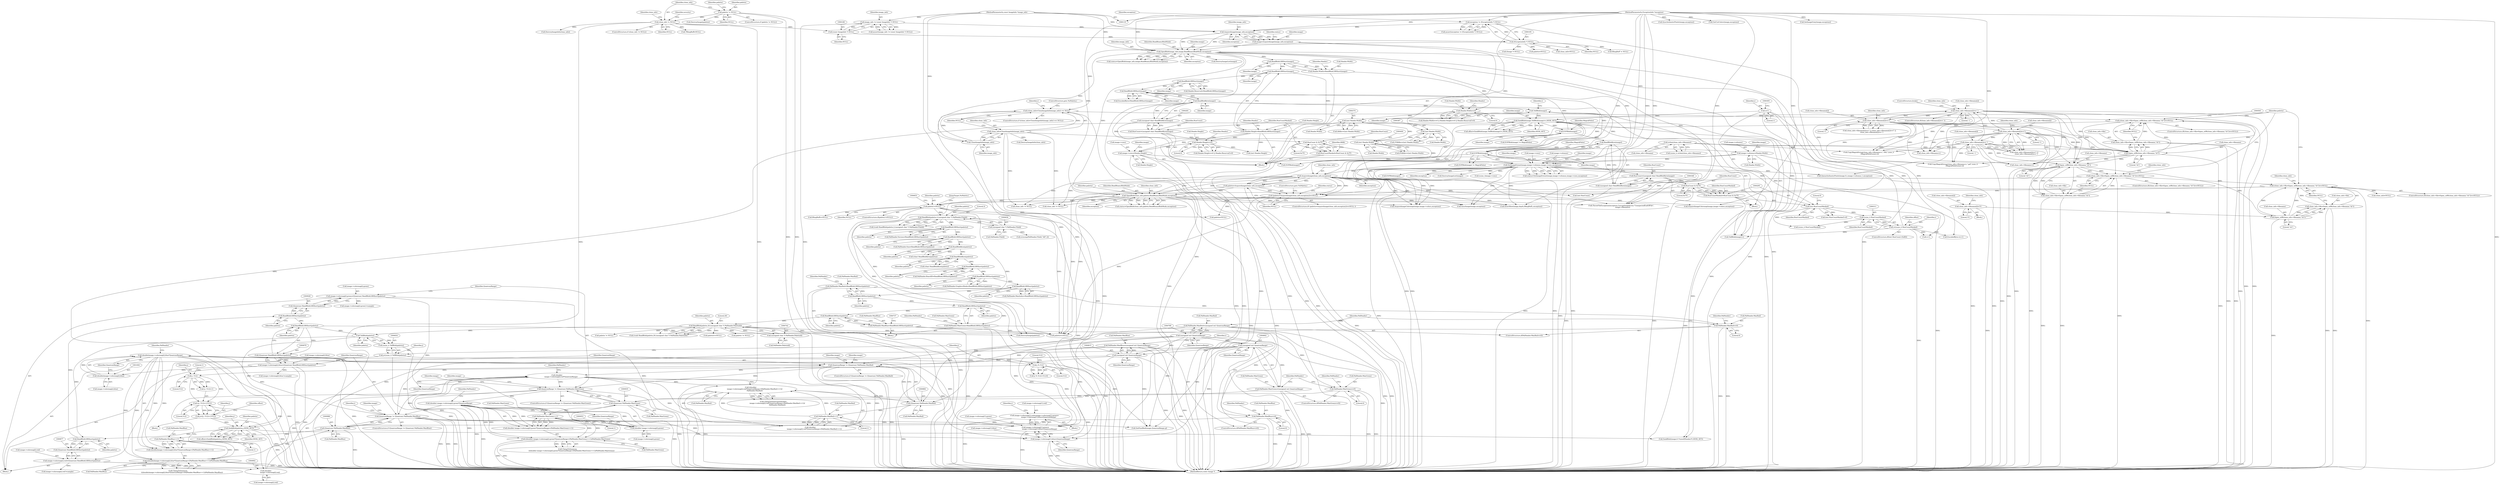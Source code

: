 digraph "0_ImageMagick_cdb383749ef7b68a38891440af8cc23e0115306d@pointer" {
"1001376" [label="(Call,image->colormap[1].red=image->colormap[1].green=\n                image->colormap[1].blue=QuantumRange)"];
"1001384" [label="(Call,image->colormap[1].green=\n                image->colormap[1].blue=QuantumRange)"];
"1001392" [label="(Call,image->colormap[1].blue=QuantumRange)"];
"1001002" [label="(Call,(double)image->colormap[i].blue*QuantumRange)"];
"1001003" [label="(Call,(double)image->colormap[i].blue)"];
"1000970" [label="(Call,image->colormap[i].blue=(Quantum) ReadBlobLSBShort(palette))"];
"1000978" [label="(Call,(Quantum) ReadBlobLSBShort(palette))"];
"1000980" [label="(Call,ReadBlobLSBShort(palette))"];
"1000929" [label="(Call,ReadBlobLSBShort(palette))"];
"1000878" [label="(Call,ReadBlobLSBShort(palette))"];
"1000857" [label="(Call,SeekBlob(palette,j,SEEK_SET))"];
"1000835" [label="(Call,TellBlob(palette))"];
"1000738" [label="(Call,ReadBlob(palette,20,(unsigned char *) PalHeader.PaletteId))"];
"1000734" [label="(Call,ReadBlobLSBShort(palette))"];
"1000728" [label="(Call,ReadBlobLSBShort(palette))"];
"1000722" [label="(Call,ReadBlobLSBShort(palette))"];
"1000716" [label="(Call,ReadBlobLSBShort(palette))"];
"1000710" [label="(Call,ReadBlobLSBShort(palette))"];
"1000704" [label="(Call,ReadBlobLSBShort(palette))"];
"1000698" [label="(Call,ReadBlobByte(palette))"];
"1000690" [label="(Call,ReadBlobByte(palette))"];
"1000682" [label="(Call,ReadBlobLSBShort(palette))"];
"1000676" [label="(Call,ReadBlobLSBShort(palette))"];
"1000654" [label="(Call,ReadBlob(palette,2,(unsigned char *) PalHeader.FileId))"];
"1000648" [label="(Call,palette!=NULL)"];
"1000628" [label="(Call,OpenBlob(clone_info,palette,ReadBinaryBlobMode,exception))"];
"1000621" [label="(Call,AcquireImage(clone_info,exception))"];
"1000473" [label="(Call,clone_info=CloneImageInfo(image_info))"];
"1000475" [label="(Call,CloneImageInfo(image_info))"];
"1000210" [label="(Call,OpenBlob(image_info,image,ReadBinaryBlobMode,exception))"];
"1000205" [label="(Call,AcquireImage(image_info,exception))"];
"1000165" [label="(Call,image_info != (const ImageInfo *) NULL)"];
"1000120" [label="(MethodParameterIn,const ImageInfo *image_info)"];
"1000167" [label="(Call,(const ImageInfo *) NULL)"];
"1000133" [label="(Call,clone_info != NULL)"];
"1000125" [label="(Call,palette != NULL)"];
"1000192" [label="(Call,exception != (ExceptionInfo *) NULL)"];
"1000121" [label="(MethodParameterIn,ExceptionInfo *exception)"];
"1000194" [label="(Call,(ExceptionInfo *) NULL)"];
"1000203" [label="(Call,image=AcquireImage(image_info,exception))"];
"1000455" [label="(Call,SetImageExtent(image,image->columns,image->rows,exception))"];
"1000353" [label="(Call,EOFBlob(image))"];
"1000349" [label="(Call,ReadBlobByte(image))"];
"1000331" [label="(Call,EOFBlob(image))"];
"1000315" [label="(Call,SeekBlob(image,TellBlob(image)+i,SEEK_SET))"];
"1000318" [label="(Call,TellBlob(image))"];
"1000282" [label="(Call,ReadBlobByte(image))"];
"1000276" [label="(Call,ReadBlobLSBShort(image))"];
"1000250" [label="(Call,ReadBlobLSBShort(image))"];
"1000244" [label="(Call,ReadBlobLSBShort(image))"];
"1000238" [label="(Call,ReadBlobLSBShort(image))"];
"1000308" [label="(Call,i=(ssize_t) RunCountMasked)"];
"1000310" [label="(Call,(ssize_t) RunCountMasked)"];
"1000294" [label="(Call,(int) RunCountMasked)"];
"1000284" [label="(Call,RunCountMasked=RunCount & 0x7F)"];
"1000286" [label="(Call,RunCount & 0x7F)"];
"1000278" [label="(Call,RunCount=(unsigned char) ReadBlobByte(image))"];
"1000280" [label="(Call,(unsigned char) ReadBlobByte(image))"];
"1000357" [label="(Call,RunCountMasked=RunCount & 0x7F)"];
"1000359" [label="(Call,RunCount & 0x7F)"];
"1000345" [label="(Call,RunCount=(unsigned char) ReadBlobByte(image))"];
"1000347" [label="(Call,(unsigned char) ReadBlobByte(image))"];
"1000299" [label="(Call,i=1)"];
"1000415" [label="(Call,image->columns=Header.Width)"];
"1000399" [label="(Call,(int) Header.Width)"];
"1000386" [label="(Call,(int) Header.Width)"];
"1000373" [label="(Call,(int) Header.Width)"];
"1000254" [label="(Call,Header.Width==0)"];
"1000234" [label="(Call,Header.Width=ReadBlobLSBShort(image))"];
"1000422" [label="(Call,image->rows=Header.Height)"];
"1000260" [label="(Call,Header.Height==0)"];
"1000240" [label="(Call,Header.Height=ReadBlobLSBShort(image))"];
"1000619" [label="(Call,palette=AcquireImage(clone_info,exception))"];
"1000618" [label="(Call,(palette=AcquireImage(clone_info,exception))==NULL)"];
"1000597" [label="(Call,(clone_info->file=fopen_utf8(clone_info->filename,\"rb\"))==NULL)"];
"1000598" [label="(Call,clone_info->file=fopen_utf8(clone_info->filename,\"rb\"))"];
"1000602" [label="(Call,fopen_utf8(clone_info->filename,\"rb\"))"];
"1000589" [label="(Call,clone_info->filename[i]='\0')"];
"1000582" [label="(Call,fopen_utf8(clone_info->filename,\"rb\"))"];
"1000497" [label="(Call,clone_info->filename[i]=='.')"];
"1000516" [label="(Call,clone_info->filename[i]=='\\')"];
"1000508" [label="(Call,clone_info->filename[i]=='/')"];
"1000523" [label="(Call,clone_info->filename[i]==':')"];
"1000555" [label="(Call,fopen_utf8(clone_info->filename,\"rb\"))"];
"1000483" [label="(Call,strlen(clone_info->filename))"];
"1000577" [label="(Call,(clone_info->file=fopen_utf8(clone_info->filename,\"rb\"))==NULL)"];
"1000578" [label="(Call,clone_info->file=fopen_utf8(clone_info->filename,\"rb\"))"];
"1000550" [label="(Call,(clone_info->file=fopen_utf8(clone_info->filename,\"rb\"))==NULL)"];
"1000551" [label="(Call,clone_info->file=fopen_utf8(clone_info->filename,\"rb\"))"];
"1000472" [label="(Call,(clone_info=CloneImageInfo(image_info)) == NULL)"];
"1000657" [label="(Call,(unsigned char *) PalHeader.FileId)"];
"1000741" [label="(Call,(unsigned char *) PalHeader.PaletteId)"];
"1000846" [label="(Call,j=((j / 512)+1)*512)"];
"1000848" [label="(Call,((j / 512)+1)*512)"];
"1000850" [label="(Call,j / 512)"];
"1000839" [label="(Call,j % 512)"];
"1000831" [label="(Call,j=(ssize_t) TellBlob(palette))"];
"1000833" [label="(Call,(ssize_t) TellBlob(palette))"];
"1000983" [label="(Call,QuantumRange != (Quantum) PalHeader.MaxBlue)"];
"1000932" [label="(Call,QuantumRange != (Quantum) PalHeader.MaxGreen)"];
"1000900" [label="(Call,(double)\n                image->colormap[i].red*QuantumRange)"];
"1000901" [label="(Call,(double)\n                image->colormap[i].red)"];
"1000868" [label="(Call,image->colormap[i].red=(Quantum) ReadBlobLSBShort(palette))"];
"1000876" [label="(Call,(Quantum) ReadBlobLSBShort(palette))"];
"1000881" [label="(Call,QuantumRange != (Quantum) PalHeader.MaxRed)"];
"1000801" [label="(Call,(unsigned int) QuantumRange)"];
"1000788" [label="(Call,(unsigned int) QuantumRange)"];
"1000814" [label="(Call,(unsigned int) QuantumRange)"];
"1000883" [label="(Call,(Quantum) PalHeader.MaxRed)"];
"1000784" [label="(Call,PalHeader.MaxRed=(unsigned int) QuantumRange)"];
"1000779" [label="(Call,PalHeader.MaxRed==0)"];
"1000718" [label="(Call,PalHeader.MaxRed=ReadBlobLSBShort(palette))"];
"1000898" [label="(Call,((double)\n                image->colormap[i].red*QuantumRange+(PalHeader.MaxRed>>1))/\n                PalHeader.MaxRed)"];
"1000911" [label="(Call,PalHeader.MaxRed>>1)"];
"1000934" [label="(Call,(Quantum) PalHeader.MaxGreen)"];
"1000792" [label="(Call,PalHeader.MaxGreen==0)"];
"1000724" [label="(Call,PalHeader.MaxGreen=ReadBlobLSBShort(palette))"];
"1000949" [label="(Call,((double) image->colormap[i].green*QuantumRange+(PalHeader.MaxGreen>>1))/PalHeader.MaxGreen)"];
"1000951" [label="(Call,(double) image->colormap[i].green*QuantumRange)"];
"1000952" [label="(Call,(double) image->colormap[i].green)"];
"1000919" [label="(Call,image->colormap[i].green=(Quantum) ReadBlobLSBShort(palette))"];
"1000927" [label="(Call,(Quantum) ReadBlobLSBShort(palette))"];
"1000962" [label="(Call,PalHeader.MaxGreen>>1)"];
"1000797" [label="(Call,PalHeader.MaxGreen=(unsigned int) QuantumRange)"];
"1000985" [label="(Call,(Quantum) PalHeader.MaxBlue)"];
"1000805" [label="(Call,PalHeader.MaxBlue==0)"];
"1000730" [label="(Call,PalHeader.MaxBlue=ReadBlobLSBShort(palette))"];
"1001000" [label="(Call,((double)image->colormap[i].blue*QuantumRange+(PalHeader.MaxBlue>>1))/PalHeader.MaxBlue)"];
"1001013" [label="(Call,PalHeader.MaxBlue>>1)"];
"1000810" [label="(Call,PalHeader.MaxBlue=(unsigned int) QuantumRange)"];
"1000126" [label="(Identifier,palette)"];
"1000966" [label="(Literal,1)"];
"1000732" [label="(Identifier,PalHeader)"];
"1000801" [label="(Call,(unsigned int) QuantumRange)"];
"1000944" [label="(Identifier,image)"];
"1000386" [label="(Call,(int) Header.Width)"];
"1000415" [label="(Call,image->columns=Header.Width)"];
"1000858" [label="(Identifier,palette)"];
"1000596" [label="(ControlStructure,if((clone_info->file=fopen_utf8(clone_info->filename,\"rb\"))==NULL))"];
"1000503" [label="(Literal,'.')"];
"1000352" [label="(Call,EOFBlob(image) != MagickFalse)"];
"1000258" [label="(Literal,0)"];
"1000655" [label="(Identifier,palette)"];
"1000296" [label="(Identifier,RunCountMasked)"];
"1000124" [label="(ControlStructure,if (palette != NULL))"];
"1001473" [label="(Call,SyncAuthenticPixels(image,exception))"];
"1000778" [label="(ControlStructure,if(PalHeader.MaxRed==0))"];
"1000360" [label="(Identifier,RunCount)"];
"1000582" [label="(Call,fopen_utf8(clone_info->filename,\"rb\"))"];
"1000424" [label="(Identifier,image)"];
"1000264" [label="(Literal,0)"];
"1000718" [label="(Call,PalHeader.MaxRed=ReadBlobLSBShort(palette))"];
"1000388" [label="(Call,Header.Width)"];
"1000122" [label="(Block,)"];
"1000628" [label="(Call,OpenBlob(clone_info,palette,ReadBinaryBlobMode,exception))"];
"1001317" [label="(Call,GetCutColors(image,exception))"];
"1000522" [label="(Literal,'\\')"];
"1000901" [label="(Call,(double)\n                image->colormap[i].red)"];
"1000932" [label="(Call,QuantumRange != (Quantum) PalHeader.MaxGreen)"];
"1000312" [label="(Identifier,RunCountMasked)"];
"1000235" [label="(Call,Header.Width)"];
"1000137" [label="(Identifier,clone_info)"];
"1000783" [label="(Literal,0)"];
"1000375" [label="(Call,Header.Width)"];
"1000971" [label="(Call,image->colormap[i].blue)"];
"1000729" [label="(Identifier,palette)"];
"1000587" [label="(Identifier,NULL)"];
"1000881" [label="(Call,QuantumRange != (Quantum) PalHeader.MaxRed)"];
"1000455" [label="(Call,SetImageExtent(image,image->columns,image->rows,exception))"];
"1000460" [label="(Call,image->rows)"];
"1001417" [label="(Call,QueueAuthenticPixels(image,0,i,image->columns,1,exception))"];
"1000588" [label="(Block,)"];
"1000166" [label="(Identifier,image_info)"];
"1000622" [label="(Identifier,clone_info)"];
"1000654" [label="(Call,ReadBlob(palette,2,(unsigned char *) PalHeader.FileId))"];
"1000555" [label="(Call,fopen_utf8(clone_info->filename,\"rb\"))"];
"1000559" [label="(Literal,\"rb\")"];
"1000480" [label="(Identifier,i)"];
"1000841" [label="(Literal,512)"];
"1000577" [label="(Call,(clone_info->file=fopen_utf8(clone_info->filename,\"rb\"))==NULL)"];
"1000210" [label="(Call,OpenBlob(image_info,image,ReadBinaryBlobMode,exception))"];
"1000805" [label="(Call,PalHeader.MaxBlue==0)"];
"1000911" [label="(Call,PalHeader.MaxRed>>1)"];
"1000790" [label="(Identifier,QuantumRange)"];
"1000610" [label="(Identifier,clone_info)"];
"1001344" [label="(Call,image->colormap[i].red!=sample)"];
"1000931" [label="(ControlStructure,if (QuantumRange != (Quantum) PalHeader.MaxGreen))"];
"1000537" [label="(Call,CopyMagickString(clone_info->filename+i,\".PAL\",(size_t)\n    (MagickPathExtent-i)))"];
"1000507" [label="(Call,clone_info->filename[i]=='/' || clone_info->filename[i]=='\\' ||\n         clone_info->filename[i]==':')"];
"1000529" [label="(Literal,':')"];
"1000564" [label="(Call,CopyMagickString(clone_info->filename+i,\".pal\",(size_t)\n        (MagickPathExtent-i)))"];
"1000799" [label="(Identifier,PalHeader)"];
"1000793" [label="(Call,PalHeader.MaxGreen)"];
"1000788" [label="(Call,(unsigned int) QuantumRange)"];
"1000253" [label="(Call,Header.Width==0 || Header.Height==0 || Header.Reserved!=0)"];
"1000964" [label="(Identifier,PalHeader)"];
"1000250" [label="(Call,ReadBlobLSBShort(image))"];
"1000676" [label="(Call,ReadBlobLSBShort(palette))"];
"1000607" [label="(Identifier,NULL)"];
"1000631" [label="(Identifier,ReadBinaryBlobMode)"];
"1000523" [label="(Call,clone_info->filename[i]==':')"];
"1000330" [label="(Call,EOFBlob(image) != MagickFalse)"];
"1000792" [label="(Call,PalHeader.MaxGreen==0)"];
"1000627" [label="(Identifier,status)"];
"1000970" [label="(Call,image->colormap[i].blue=(Quantum) ReadBlobLSBShort(palette))"];
"1000698" [label="(Call,ReadBlobByte(palette))"];
"1000586" [label="(Literal,\"rb\")"];
"1001005" [label="(Call,image->colormap[i].blue)"];
"1000683" [label="(Identifier,palette)"];
"1001018" [label="(Call,PalHeader.MaxBlue)"];
"1000682" [label="(Call,ReadBlobLSBShort(palette))"];
"1000333" [label="(Identifier,MagickFalse)"];
"1000262" [label="(Identifier,Header)"];
"1000621" [label="(Call,AcquireImage(clone_info,exception))"];
"1000354" [label="(Identifier,image)"];
"1000590" [label="(Call,clone_info->filename[i])"];
"1001385" [label="(Call,image->colormap[1].green)"];
"1000214" [label="(Identifier,exception)"];
"1000251" [label="(Identifier,image)"];
"1000242" [label="(Identifier,Header)"];
"1000496" [label="(ControlStructure,if(clone_info->filename[i]=='.'))"];
"1000453" [label="(Call,status=SetImageExtent(image,image->columns,image->rows,exception))"];
"1000984" [label="(Identifier,QuantumRange)"];
"1000647" [label="(ControlStructure,if(palette!=NULL))"];
"1000335" [label="(Call,EncodedByte-=i+1)"];
"1000524" [label="(Call,clone_info->filename[i])"];
"1000164" [label="(Call,assert(image_info != (const ImageInfo *) NULL))"];
"1001132" [label="(Call,SeekBlob(image,6 /*sizeof(Header)*/,SEEK_SET))"];
"1000300" [label="(Identifier,i)"];
"1000961" [label="(Identifier,QuantumRange)"];
"1001017" [label="(Literal,1)"];
"1000423" [label="(Call,image->rows)"];
"1000321" [label="(Identifier,SEEK_SET)"];
"1000719" [label="(Call,PalHeader.MaxRed)"];
"1000203" [label="(Call,image=AcquireImage(image_info,exception))"];
"1000204" [label="(Identifier,image)"];
"1000342" [label="(Call,(ssize_t) RunCountMasked)"];
"1000629" [label="(Identifier,clone_info)"];
"1000913" [label="(Identifier,PalHeader)"];
"1000649" [label="(Identifier,palette)"];
"1000277" [label="(Identifier,image)"];
"1001377" [label="(Call,image->colormap[1].red)"];
"1001015" [label="(Identifier,PalHeader)"];
"1000484" [label="(Call,clone_info->filename)"];
"1000620" [label="(Identifier,palette)"];
"1001040" [label="(Call,AcquireImageColormap(image,image->colors,exception))"];
"1000549" [label="(ControlStructure,if((clone_info->file=fopen_utf8(clone_info->filename,\"rb\"))==NULL))"];
"1000286" [label="(Call,RunCount & 0x7F)"];
"1001027" [label="(JumpTarget,NoPalette:)"];
"1000897" [label="(Call,ClampToQuantum(((double)\n                image->colormap[i].red*QuantumRange+(PalHeader.MaxRed>>1))/\n                PalHeader.MaxRed))"];
"1000165" [label="(Call,image_info != (const ImageInfo *) NULL)"];
"1000287" [label="(Identifier,RunCount)"];
"1000282" [label="(Call,ReadBlobByte(image))"];
"1000651" [label="(Block,)"];
"1000208" [label="(Call,status=OpenBlob(image_info,image,ReadBinaryBlobMode,exception))"];
"1000556" [label="(Call,clone_info->filename)"];
"1000832" [label="(Identifier,j)"];
"1000239" [label="(Identifier,image)"];
"1000809" [label="(Literal,0)"];
"1000711" [label="(Identifier,palette)"];
"1000910" [label="(Identifier,QuantumRange)"];
"1001150" [label="(Call,clone_info != NULL)"];
"1000511" [label="(Identifier,clone_info)"];
"1000838" [label="(Call,(j % 512)>512-6)"];
"1000855" [label="(Call,offset=SeekBlob(palette,j,SEEK_SET))"];
"1000836" [label="(Identifier,palette)"];
"1000974" [label="(Identifier,image)"];
"1000735" [label="(Identifier,palette)"];
"1000416" [label="(Call,image->columns)"];
"1000951" [label="(Call,(double) image->colormap[i].green*QuantumRange)"];
"1000632" [label="(Identifier,exception)"];
"1001001" [label="(Call,(double)image->colormap[i].blue*QuantumRange+(PalHeader.MaxBlue>>1))"];
"1000785" [label="(Call,PalHeader.MaxRed)"];
"1000477" [label="(Identifier,NULL)"];
"1000657" [label="(Call,(unsigned char *) PalHeader.FileId)"];
"1000700" [label="(Call,PalHeader.BoardID=ReadBlobLSBShort(palette))"];
"1000240" [label="(Call,Header.Height=ReadBlobLSBShort(image))"];
"1000664" [label="(Call,strncmp(PalHeader.FileId,\"AH\",2))"];
"1000950" [label="(Call,(double) image->colormap[i].green*QuantumRange+(PalHeader.MaxGreen>>1))"];
"1000478" [label="(ControlStructure,goto NoPalette;)"];
"1000920" [label="(Call,image->colormap[i].green)"];
"1000231" [label="(Call,clone_info=NULL)"];
"1000933" [label="(Identifier,QuantumRange)"];
"1000860" [label="(Identifier,SEEK_SET)"];
"1000853" [label="(Literal,1)"];
"1000552" [label="(Call,clone_info->file)"];
"1000690" [label="(Call,ReadBlobByte(palette))"];
"1000831" [label="(Call,j=(ssize_t) TellBlob(palette))"];
"1000919" [label="(Call,image->colormap[i].green=(Quantum) ReadBlobLSBShort(palette))"];
"1000736" [label="(Call,(void) ReadBlob(palette,20,(unsigned char *) PalHeader.PaletteId))"];
"1000796" [label="(Literal,0)"];
"1000457" [label="(Call,image->columns)"];
"1000898" [label="(Call,((double)\n                image->colormap[i].red*QuantumRange+(PalHeader.MaxRed>>1))/\n                PalHeader.MaxRed)"];
"1000843" [label="(Literal,512)"];
"1000962" [label="(Call,PalHeader.MaxGreen>>1)"];
"1000854" [label="(Literal,512)"];
"1000840" [label="(Identifier,j)"];
"1000600" [label="(Identifier,clone_info)"];
"1000431" [label="(Identifier,image)"];
"1000691" [label="(Identifier,palette)"];
"1000205" [label="(Call,AcquireImage(image_info,exception))"];
"1000332" [label="(Identifier,image)"];
"1000830" [label="(Block,)"];
"1000677" [label="(Identifier,palette)"];
"1000915" [label="(Literal,1)"];
"1000747" [label="(Call,EOFBlob(image))"];
"1000318" [label="(Call,TellBlob(image))"];
"1000845" [label="(Block,)"];
"1000514" [label="(Literal,'/')"];
"1000191" [label="(Call,assert(exception != (ExceptionInfo *) NULL))"];
"1000476" [label="(Identifier,image_info)"];
"1000725" [label="(Call,PalHeader.MaxGreen)"];
"1000929" [label="(Call,ReadBlobLSBShort(palette))"];
"1000879" [label="(Identifier,palette)"];
"1000357" [label="(Call,RunCountMasked=RunCount & 0x7F)"];
"1000611" [label="(Call,DestroyImageInfo(clone_info))"];
"1000308" [label="(Call,i=(ssize_t) RunCountMasked)"];
"1000859" [label="(Identifier,j)"];
"1000297" [label="(Literal,0)"];
"1000812" [label="(Identifier,PalHeader)"];
"1000717" [label="(Identifier,palette)"];
"1000132" [label="(ControlStructure,if (clone_info != NULL))"];
"1000481" [label="(Call,(ssize_t) strlen(clone_info->filename))"];
"1000899" [label="(Call,(double)\n                image->colormap[i].red*QuantumRange+(PalHeader.MaxRed>>1))"];
"1001286" [label="(Call,InsertRow(image,depth,BImgBuff,i,exception))"];
"1000463" [label="(Identifier,exception)"];
"1000349" [label="(Call,ReadBlobByte(image))"];
"1000880" [label="(ControlStructure,if (QuantumRange != (Quantum) PalHeader.MaxRed))"];
"1000722" [label="(Call,ReadBlobLSBShort(palette))"];
"1000209" [label="(Identifier,status)"];
"1000927" [label="(Call,(Quantum) ReadBlobLSBShort(palette))"];
"1001400" [label="(Identifier,QuantumRange)"];
"1000738" [label="(Call,ReadBlob(palette,20,(unsigned char *) PalHeader.PaletteId))"];
"1000893" [label="(Identifier,image)"];
"1000401" [label="(Call,Header.Width)"];
"1000211" [label="(Identifier,image_info)"];
"1000963" [label="(Call,PalHeader.MaxGreen)"];
"1000743" [label="(Call,PalHeader.PaletteId)"];
"1000786" [label="(Identifier,PalHeader)"];
"1000797" [label="(Call,PalHeader.MaxGreen=(unsigned int) QuantumRange)"];
"1000578" [label="(Call,clone_info->file=fopen_utf8(clone_info->filename,\"rb\"))"];
"1000807" [label="(Identifier,PalHeader)"];
"1000949" [label="(Call,((double) image->colormap[i].green*QuantumRange+(PalHeader.MaxGreen>>1))/PalHeader.MaxGreen)"];
"1000656" [label="(Literal,2)"];
"1000314" [label="(Identifier,offset)"];
"1000509" [label="(Call,clone_info->filename[i])"];
"1000798" [label="(Call,PalHeader.MaxGreen)"];
"1000794" [label="(Identifier,PalHeader)"];
"1000284" [label="(Call,RunCountMasked=RunCount & 0x7F)"];
"1000301" [label="(Literal,1)"];
"1000399" [label="(Call,(int) Header.Width)"];
"1000982" [label="(ControlStructure,if (QuantumRange != (Quantum) PalHeader.MaxBlue))"];
"1000643" [label="(Call,palette=NULL)"];
"1000129" [label="(Identifier,palette)"];
"1000345" [label="(Call,RunCount=(unsigned char) ReadBlobByte(image))"];
"1000856" [label="(Identifier,offset)"];
"1000730" [label="(Call,PalHeader.MaxBlue=ReadBlobLSBShort(palette))"];
"1000248" [label="(Identifier,Header)"];
"1000207" [label="(Identifier,exception)"];
"1001013" [label="(Call,PalHeader.MaxBlue>>1)"];
"1000395" [label="(Call,8*ldblk==(int) Header.Width)"];
"1000848" [label="(Call,((j / 512)+1)*512)"];
"1000317" [label="(Call,TellBlob(image)+i)"];
"1000309" [label="(Identifier,i)"];
"1000194" [label="(Call,(ExceptionInfo *) NULL)"];
"1000347" [label="(Call,(unsigned char) ReadBlobByte(image))"];
"1000849" [label="(Call,(j / 512)+1)"];
"1000246" [label="(Call,Header.Reserved=ReadBlobLSBShort(image))"];
"1000346" [label="(Identifier,RunCount)"];
"1000560" [label="(Identifier,NULL)"];
"1000361" [label="(Literal,0x7F)"];
"1000595" [label="(Literal,'\0')"];
"1001012" [label="(Identifier,QuantumRange)"];
"1001298" [label="(Call,palette==NULL)"];
"1000603" [label="(Call,clone_info->filename)"];
"1000936" [label="(Call,PalHeader.MaxGreen)"];
"1000353" [label="(Call,EOFBlob(image))"];
"1000806" [label="(Call,PalHeader.MaxBlue)"];
"1000213" [label="(Identifier,ReadBinaryBlobMode)"];
"1000259" [label="(Call,Header.Height==0 || Header.Reserved!=0)"];
"1000359" [label="(Call,RunCount & 0x7F)"];
"1000981" [label="(Identifier,palette)"];
"1000726" [label="(Identifier,PalHeader)"];
"1000127" [label="(Identifier,NULL)"];
"1000196" [label="(Identifier,NULL)"];
"1000602" [label="(Call,fopen_utf8(clone_info->filename,\"rb\"))"];
"1001384" [label="(Call,image->colormap[1].green=\n                image->colormap[1].blue=QuantumRange)"];
"1000456" [label="(Identifier,image)"];
"1000516" [label="(Call,clone_info->filename[i]=='\\')"];
"1000526" [label="(Identifier,clone_info)"];
"1000508" [label="(Call,clone_info->filename[i]=='/')"];
"1000483" [label="(Call,strlen(clone_info->filename))"];
"1000923" [label="(Identifier,image)"];
"1000980" [label="(Call,ReadBlobLSBShort(palette))"];
"1000678" [label="(Call,PalHeader.Size=ReadBlobLSBShort(palette))"];
"1000279" [label="(Identifier,RunCount)"];
"1000983" [label="(Call,QuantumRange != (Quantum) PalHeader.MaxBlue)"];
"1000579" [label="(Call,clone_info->file)"];
"1000278" [label="(Call,RunCount=(unsigned char) ReadBlobByte(image))"];
"1000519" [label="(Identifier,clone_info)"];
"1000597" [label="(Call,(clone_info->file=fopen_utf8(clone_info->filename,\"rb\"))==NULL)"];
"1000650" [label="(Identifier,NULL)"];
"1000125" [label="(Call,palette != NULL)"];
"1000624" [label="(Identifier,NULL)"];
"1001002" [label="(Call,(double)image->colormap[i].blue*QuantumRange)"];
"1000784" [label="(Call,PalHeader.MaxRed=(unsigned int) QuantumRange)"];
"1000811" [label="(Call,PalHeader.MaxBlue)"];
"1000613" [label="(Call,clone_info=NULL)"];
"1000696" [label="(Call,(char) ReadBlobByte(palette))"];
"1000276" [label="(Call,ReadBlobLSBShort(image))"];
"1000623" [label="(Identifier,exception)"];
"1000885" [label="(Call,PalHeader.MaxRed)"];
"1000474" [label="(Identifier,clone_info)"];
"1000169" [label="(Identifier,NULL)"];
"1000630" [label="(Identifier,palette)"];
"1000498" [label="(Call,clone_info->filename[i])"];
"1000803" [label="(Identifier,QuantumRange)"];
"1000967" [label="(Call,PalHeader.MaxGreen)"];
"1000999" [label="(Call,ClampToQuantum\n                (((double)image->colormap[i].blue*QuantumRange+(PalHeader.MaxBlue>>1))/PalHeader.MaxBlue))"];
"1000426" [label="(Call,Header.Height)"];
"1000319" [label="(Identifier,image)"];
"1000868" [label="(Call,image->colormap[i].red=(Quantum) ReadBlobLSBShort(palette))"];
"1000222" [label="(Call,DestroyImageList(image))"];
"1000606" [label="(Literal,\"rb\")"];
"1000130" [label="(Call,DestroyImage(palette))"];
"1000712" [label="(Call,PalHeader.MaxIndex=ReadBlobLSBShort(palette))"];
"1000316" [label="(Identifier,image)"];
"1000241" [label="(Call,Header.Height)"];
"1000135" [label="(Identifier,NULL)"];
"1000930" [label="(Identifier,palette)"];
"1000882" [label="(Identifier,QuantumRange)"];
"1000659" [label="(Call,PalHeader.FileId)"];
"1000133" [label="(Call,clone_info != NULL)"];
"1000245" [label="(Identifier,image)"];
"1000517" [label="(Call,clone_info->filename[i])"];
"1000159" [label="(Call,*BImgBuff=NULL)"];
"1001403" [label="(Identifier,i)"];
"1001510" [label="(Call,ThrowFileException(exception,CorruptImageError,\"UnexpectedEndOfFile\",\n      image->filename))"];
"1000294" [label="(Call,(int) RunCountMasked)"];
"1000816" [label="(Identifier,QuantumRange)"];
"1000688" [label="(Call,(char) ReadBlobByte(palette))"];
"1000592" [label="(Identifier,clone_info)"];
"1000770" [label="(Call,AcquireImageColormap(image,image->colors,exception))"];
"1000835" [label="(Call,TellBlob(palette))"];
"1000954" [label="(Call,image->colormap[i].green)"];
"1000355" [label="(Identifier,MagickFalse)"];
"1000551" [label="(Call,clone_info->file=fopen_utf8(clone_info->filename,\"rb\"))"];
"1001029" [label="(Call,palette==NULL)"];
"1000422" [label="(Call,image->rows=Header.Height)"];
"1000234" [label="(Call,Header.Width=ReadBlobLSBShort(image))"];
"1000948" [label="(Call,ClampToQuantum\n                (((double) image->colormap[i].green*QuantumRange+(PalHeader.MaxGreen>>1))/PalHeader.MaxGreen))"];
"1001321" [label="(Block,)"];
"1000471" [label="(ControlStructure,if ((clone_info=CloneImageInfo(image_info)) == NULL))"];
"1001000" [label="(Call,((double)image->colormap[i].blue*QuantumRange+(PalHeader.MaxBlue>>1))/PalHeader.MaxBlue)"];
"1000934" [label="(Call,(Quantum) PalHeader.MaxGreen)"];
"1001172" [label="(Call,(int) Header.Height)"];
"1001480" [label="(Call,BImgBuff != NULL)"];
"1000310" [label="(Call,(ssize_t) RunCountMasked)"];
"1000741" [label="(Call,(unsigned char *) PalHeader.PaletteId)"];
"1000852" [label="(Literal,512)"];
"1000497" [label="(Call,clone_info->filename[i]=='.')"];
"1000244" [label="(Call,ReadBlobLSBShort(image))"];
"1001507" [label="(Call,EOFBlob(image))"];
"1000916" [label="(Call,PalHeader.MaxRed)"];
"1000739" [label="(Identifier,palette)"];
"1000804" [label="(ControlStructure,if(PalHeader.MaxBlue==0))"];
"1001366" [label="(Call,image->colormap[i].blue!=sample)"];
"1000648" [label="(Call,palette!=NULL)"];
"1000320" [label="(Identifier,i)"];
"1000473" [label="(Call,clone_info=CloneImageInfo(image_info))"];
"1000293" [label="(Call,(int) RunCountMasked!=0)"];
"1000167" [label="(Call,(const ImageInfo *) NULL)"];
"1000779" [label="(Call,PalHeader.MaxRed==0)"];
"1000192" [label="(Call,exception != (ExceptionInfo *) NULL)"];
"1001142" [label="(Call,palette != NULL)"];
"1000780" [label="(Call,PalHeader.MaxRed)"];
"1000255" [label="(Call,Header.Width)"];
"1000705" [label="(Identifier,palette)"];
"1000290" [label="(Identifier,ldblk)"];
"1000641" [label="(Call,DestroyImage(palette))"];
"1001355" [label="(Call,image->colormap[i].green!=sample)"];
"1000728" [label="(Call,ReadBlobLSBShort(palette))"];
"1000515" [label="(Call,clone_info->filename[i]=='\\' ||\n         clone_info->filename[i]==':')"];
"1000857" [label="(Call,SeekBlob(palette,j,SEEK_SET))"];
"1000851" [label="(Identifier,j)"];
"1000847" [label="(Identifier,j)"];
"1000652" [label="(Call,(void) ReadBlob(palette,2,(unsigned char *) PalHeader.FileId))"];
"1000740" [label="(Literal,20)"];
"1000371" [label="(Call,ldblk==(int) Header.Width)"];
"1000583" [label="(Call,clone_info->filename)"];
"1000304" [label="(Call,(int) RunCount)"];
"1000267" [label="(Identifier,Header)"];
"1000576" [label="(ControlStructure,if((clone_info->file=fopen_utf8(clone_info->filename,\"rb\"))==NULL))"];
"1000625" [label="(ControlStructure,goto NoPalette;)"];
"1000274" [label="(Call,EncodedByte=ReadBlobLSBShort(image))"];
"1001003" [label="(Call,(double)image->colormap[i].blue)"];
"1000313" [label="(Call,offset=SeekBlob(image,TellBlob(image)+i,SEEK_SET))"];
"1000723" [label="(Identifier,palette)"];
"1000710" [label="(Call,ReadBlobLSBShort(palette))"];
"1000212" [label="(Identifier,image)"];
"1000280" [label="(Call,(unsigned char) ReadBlobByte(image))"];
"1000995" [label="(Identifier,image)"];
"1000912" [label="(Call,PalHeader.MaxRed)"];
"1000706" [label="(Call,PalHeader.GraphicsMode=ReadBlobLSBShort(palette))"];
"1000472" [label="(Call,(clone_info=CloneImageInfo(image_info)) == NULL)"];
"1000285" [label="(Identifier,RunCountMasked)"];
"1000952" [label="(Call,(double) image->colormap[i].green)"];
"1000598" [label="(Call,clone_info->file=fopen_utf8(clone_info->filename,\"rb\"))"];
"1000903" [label="(Call,image->colormap[i].red)"];
"1000206" [label="(Identifier,image_info)"];
"1000469" [label="(Call,DestroyImageList(image))"];
"1000475" [label="(Call,CloneImageInfo(image_info))"];
"1000699" [label="(Identifier,palette)"];
"1000716" [label="(Call,ReadBlobLSBShort(palette))"];
"1000814" [label="(Call,(unsigned int) QuantumRange)"];
"1000589" [label="(Call,clone_info->filename[i]='\0')"];
"1001490" [label="(Call,palette != NULL)"];
"1000599" [label="(Call,clone_info->file)"];
"1000302" [label="(ControlStructure,if((int) RunCount<0x80))"];
"1000315" [label="(Call,SeekBlob(image,TellBlob(image)+i,SEEK_SET))"];
"1000829" [label="(Identifier,i)"];
"1001407" [label="(Call,(ssize_t)image->rows)"];
"1000791" [label="(ControlStructure,if(PalHeader.MaxGreen==0))"];
"1000731" [label="(Call,PalHeader.MaxBlue)"];
"1000617" [label="(ControlStructure,if( (palette=AcquireImage(clone_info,exception))==NULL ))"];
"1000419" [label="(Call,Header.Width)"];
"1000846" [label="(Call,j=((j / 512)+1)*512)"];
"1001294" [label="(Call,SyncImage(image,exception))"];
"1000373" [label="(Call,(int) Header.Width)"];
"1000810" [label="(Call,PalHeader.MaxBlue=(unsigned int) QuantumRange)"];
"1000193" [label="(Identifier,exception)"];
"1000869" [label="(Call,image->colormap[i].red)"];
"1000985" [label="(Call,(Quantum) PalHeader.MaxBlue)"];
"1001498" [label="(Call,clone_info != NULL)"];
"1000734" [label="(Call,ReadBlobLSBShort(palette))"];
"1000819" [label="(Identifier,i)"];
"1000138" [label="(Call,DestroyImageInfo(clone_info))"];
"1000141" [label="(Identifier,severity)"];
"1000619" [label="(Call,palette=AcquireImage(clone_info,exception))"];
"1000505" [label="(ControlStructure,break;)"];
"1000704" [label="(Call,ReadBlobLSBShort(palette))"];
"1000288" [label="(Literal,0x7F)"];
"1000538" [label="(Call,clone_info->filename+i)"];
"1001310" [label="(Call,SetImageGray(image,exception))"];
"1000299" [label="(Call,i=1)"];
"1000350" [label="(Identifier,image)"];
"1000331" [label="(Call,EOFBlob(image))"];
"1000850" [label="(Call,j / 512)"];
"1000883" [label="(Call,(Quantum) PalHeader.MaxRed)"];
"1000900" [label="(Call,(double)\n                image->colormap[i].red*QuantumRange)"];
"1000225" [label="(Call,(Image *) NULL)"];
"1000298" [label="(Block,)"];
"1000382" [label="(Call,2*ldblk==(int) Header.Width)"];
"1001524" [label="(MethodReturn,static Image *)"];
"1000833" [label="(Call,(ssize_t) TellBlob(palette))"];
"1000878" [label="(Call,ReadBlobLSBShort(palette))"];
"1000978" [label="(Call,(Quantum) ReadBlobLSBShort(palette))"];
"1000565" [label="(Call,clone_info->filename+i)"];
"1001392" [label="(Call,image->colormap[1].blue=QuantumRange)"];
"1000238" [label="(Call,ReadBlobLSBShort(image))"];
"1000839" [label="(Call,j % 512)"];
"1001014" [label="(Call,PalHeader.MaxBlue)"];
"1000261" [label="(Call,Header.Height)"];
"1001393" [label="(Call,image->colormap[1].blue)"];
"1000254" [label="(Call,Header.Width==0)"];
"1000134" [label="(Identifier,clone_info)"];
"1000283" [label="(Identifier,image)"];
"1001376" [label="(Call,image->colormap[1].red=image->colormap[1].green=\n                image->colormap[1].blue=QuantumRange)"];
"1000550" [label="(Call,(clone_info->file=fopen_utf8(clone_info->filename,\"rb\"))==NULL)"];
"1000121" [label="(MethodParameterIn,ExceptionInfo *exception)"];
"1001455" [label="(Call,SetPixelRed(image,QuantumRange,q))"];
"1000337" [label="(Call,i+1)"];
"1000120" [label="(MethodParameterIn,const ImageInfo *image_info)"];
"1000358" [label="(Identifier,RunCountMasked)"];
"1001114" [label="(Call,BImgBuff==NULL)"];
"1000260" [label="(Call,Header.Height==0)"];
"1000618" [label="(Call,(palette=AcquireImage(clone_info,exception))==NULL)"];
"1000876" [label="(Call,(Quantum) ReadBlobLSBShort(palette))"];
"1000626" [label="(Call,status=OpenBlob(clone_info,palette,ReadBinaryBlobMode,exception))"];
"1000724" [label="(Call,PalHeader.MaxGreen=ReadBlobLSBShort(palette))"];
"1000987" [label="(Call,PalHeader.MaxBlue)"];
"1000228" [label="(Call,palette=NULL)"];
"1000672" [label="(Call,PalHeader.Version=ReadBlobLSBShort(palette))"];
"1001376" -> "1001321"  [label="AST: "];
"1001376" -> "1001384"  [label="CFG: "];
"1001377" -> "1001376"  [label="AST: "];
"1001384" -> "1001376"  [label="AST: "];
"1001403" -> "1001376"  [label="CFG: "];
"1001376" -> "1001524"  [label="DDG: "];
"1001384" -> "1001376"  [label="DDG: "];
"1001384" -> "1001392"  [label="CFG: "];
"1001385" -> "1001384"  [label="AST: "];
"1001392" -> "1001384"  [label="AST: "];
"1001384" -> "1001524"  [label="DDG: "];
"1001392" -> "1001384"  [label="DDG: "];
"1001002" -> "1001384"  [label="DDG: "];
"1000801" -> "1001384"  [label="DDG: "];
"1000788" -> "1001384"  [label="DDG: "];
"1000814" -> "1001384"  [label="DDG: "];
"1000983" -> "1001384"  [label="DDG: "];
"1001392" -> "1001400"  [label="CFG: "];
"1001393" -> "1001392"  [label="AST: "];
"1001400" -> "1001392"  [label="AST: "];
"1001392" -> "1001524"  [label="DDG: "];
"1001392" -> "1001524"  [label="DDG: "];
"1001002" -> "1001392"  [label="DDG: "];
"1000801" -> "1001392"  [label="DDG: "];
"1000788" -> "1001392"  [label="DDG: "];
"1000814" -> "1001392"  [label="DDG: "];
"1000983" -> "1001392"  [label="DDG: "];
"1001002" -> "1001001"  [label="AST: "];
"1001002" -> "1001012"  [label="CFG: "];
"1001003" -> "1001002"  [label="AST: "];
"1001012" -> "1001002"  [label="AST: "];
"1001015" -> "1001002"  [label="CFG: "];
"1001002" -> "1001524"  [label="DDG: "];
"1001002" -> "1001524"  [label="DDG: "];
"1001002" -> "1000881"  [label="DDG: "];
"1001002" -> "1001000"  [label="DDG: "];
"1001002" -> "1001000"  [label="DDG: "];
"1001002" -> "1001001"  [label="DDG: "];
"1001002" -> "1001001"  [label="DDG: "];
"1001003" -> "1001002"  [label="DDG: "];
"1000983" -> "1001002"  [label="DDG: "];
"1001002" -> "1001455"  [label="DDG: "];
"1001003" -> "1001005"  [label="CFG: "];
"1001004" -> "1001003"  [label="AST: "];
"1001005" -> "1001003"  [label="AST: "];
"1001012" -> "1001003"  [label="CFG: "];
"1000970" -> "1001003"  [label="DDG: "];
"1000970" -> "1000830"  [label="AST: "];
"1000970" -> "1000978"  [label="CFG: "];
"1000971" -> "1000970"  [label="AST: "];
"1000978" -> "1000970"  [label="AST: "];
"1000984" -> "1000970"  [label="CFG: "];
"1000970" -> "1001524"  [label="DDG: "];
"1000970" -> "1001524"  [label="DDG: "];
"1000978" -> "1000970"  [label="DDG: "];
"1000970" -> "1001366"  [label="DDG: "];
"1000978" -> "1000980"  [label="CFG: "];
"1000979" -> "1000978"  [label="AST: "];
"1000980" -> "1000978"  [label="AST: "];
"1000978" -> "1001524"  [label="DDG: "];
"1000980" -> "1000978"  [label="DDG: "];
"1000980" -> "1000981"  [label="CFG: "];
"1000981" -> "1000980"  [label="AST: "];
"1000980" -> "1000835"  [label="DDG: "];
"1000929" -> "1000980"  [label="DDG: "];
"1000980" -> "1001029"  [label="DDG: "];
"1000929" -> "1000927"  [label="AST: "];
"1000929" -> "1000930"  [label="CFG: "];
"1000930" -> "1000929"  [label="AST: "];
"1000927" -> "1000929"  [label="CFG: "];
"1000929" -> "1000927"  [label="DDG: "];
"1000878" -> "1000929"  [label="DDG: "];
"1000878" -> "1000876"  [label="AST: "];
"1000878" -> "1000879"  [label="CFG: "];
"1000879" -> "1000878"  [label="AST: "];
"1000876" -> "1000878"  [label="CFG: "];
"1000878" -> "1000876"  [label="DDG: "];
"1000857" -> "1000878"  [label="DDG: "];
"1000835" -> "1000878"  [label="DDG: "];
"1000857" -> "1000855"  [label="AST: "];
"1000857" -> "1000860"  [label="CFG: "];
"1000858" -> "1000857"  [label="AST: "];
"1000859" -> "1000857"  [label="AST: "];
"1000860" -> "1000857"  [label="AST: "];
"1000855" -> "1000857"  [label="CFG: "];
"1000857" -> "1001524"  [label="DDG: "];
"1000857" -> "1000855"  [label="DDG: "];
"1000857" -> "1000855"  [label="DDG: "];
"1000857" -> "1000855"  [label="DDG: "];
"1000835" -> "1000857"  [label="DDG: "];
"1000846" -> "1000857"  [label="DDG: "];
"1000315" -> "1000857"  [label="DDG: "];
"1000857" -> "1001132"  [label="DDG: "];
"1000835" -> "1000833"  [label="AST: "];
"1000835" -> "1000836"  [label="CFG: "];
"1000836" -> "1000835"  [label="AST: "];
"1000833" -> "1000835"  [label="CFG: "];
"1000835" -> "1000833"  [label="DDG: "];
"1000738" -> "1000835"  [label="DDG: "];
"1000738" -> "1000736"  [label="AST: "];
"1000738" -> "1000741"  [label="CFG: "];
"1000739" -> "1000738"  [label="AST: "];
"1000740" -> "1000738"  [label="AST: "];
"1000741" -> "1000738"  [label="AST: "];
"1000736" -> "1000738"  [label="CFG: "];
"1000738" -> "1001524"  [label="DDG: "];
"1000738" -> "1000641"  [label="DDG: "];
"1000738" -> "1000736"  [label="DDG: "];
"1000738" -> "1000736"  [label="DDG: "];
"1000738" -> "1000736"  [label="DDG: "];
"1000734" -> "1000738"  [label="DDG: "];
"1000741" -> "1000738"  [label="DDG: "];
"1000738" -> "1001029"  [label="DDG: "];
"1000738" -> "1001142"  [label="DDG: "];
"1000738" -> "1001298"  [label="DDG: "];
"1000738" -> "1001490"  [label="DDG: "];
"1000734" -> "1000730"  [label="AST: "];
"1000734" -> "1000735"  [label="CFG: "];
"1000735" -> "1000734"  [label="AST: "];
"1000730" -> "1000734"  [label="CFG: "];
"1000734" -> "1000730"  [label="DDG: "];
"1000728" -> "1000734"  [label="DDG: "];
"1000728" -> "1000724"  [label="AST: "];
"1000728" -> "1000729"  [label="CFG: "];
"1000729" -> "1000728"  [label="AST: "];
"1000724" -> "1000728"  [label="CFG: "];
"1000728" -> "1000724"  [label="DDG: "];
"1000722" -> "1000728"  [label="DDG: "];
"1000722" -> "1000718"  [label="AST: "];
"1000722" -> "1000723"  [label="CFG: "];
"1000723" -> "1000722"  [label="AST: "];
"1000718" -> "1000722"  [label="CFG: "];
"1000722" -> "1000718"  [label="DDG: "];
"1000716" -> "1000722"  [label="DDG: "];
"1000716" -> "1000712"  [label="AST: "];
"1000716" -> "1000717"  [label="CFG: "];
"1000717" -> "1000716"  [label="AST: "];
"1000712" -> "1000716"  [label="CFG: "];
"1000716" -> "1000712"  [label="DDG: "];
"1000710" -> "1000716"  [label="DDG: "];
"1000710" -> "1000706"  [label="AST: "];
"1000710" -> "1000711"  [label="CFG: "];
"1000711" -> "1000710"  [label="AST: "];
"1000706" -> "1000710"  [label="CFG: "];
"1000710" -> "1000706"  [label="DDG: "];
"1000704" -> "1000710"  [label="DDG: "];
"1000704" -> "1000700"  [label="AST: "];
"1000704" -> "1000705"  [label="CFG: "];
"1000705" -> "1000704"  [label="AST: "];
"1000700" -> "1000704"  [label="CFG: "];
"1000704" -> "1000700"  [label="DDG: "];
"1000698" -> "1000704"  [label="DDG: "];
"1000698" -> "1000696"  [label="AST: "];
"1000698" -> "1000699"  [label="CFG: "];
"1000699" -> "1000698"  [label="AST: "];
"1000696" -> "1000698"  [label="CFG: "];
"1000698" -> "1000696"  [label="DDG: "];
"1000690" -> "1000698"  [label="DDG: "];
"1000690" -> "1000688"  [label="AST: "];
"1000690" -> "1000691"  [label="CFG: "];
"1000691" -> "1000690"  [label="AST: "];
"1000688" -> "1000690"  [label="CFG: "];
"1000690" -> "1000688"  [label="DDG: "];
"1000682" -> "1000690"  [label="DDG: "];
"1000682" -> "1000678"  [label="AST: "];
"1000682" -> "1000683"  [label="CFG: "];
"1000683" -> "1000682"  [label="AST: "];
"1000678" -> "1000682"  [label="CFG: "];
"1000682" -> "1000678"  [label="DDG: "];
"1000676" -> "1000682"  [label="DDG: "];
"1000676" -> "1000672"  [label="AST: "];
"1000676" -> "1000677"  [label="CFG: "];
"1000677" -> "1000676"  [label="AST: "];
"1000672" -> "1000676"  [label="CFG: "];
"1000676" -> "1000672"  [label="DDG: "];
"1000654" -> "1000676"  [label="DDG: "];
"1000654" -> "1000652"  [label="AST: "];
"1000654" -> "1000657"  [label="CFG: "];
"1000655" -> "1000654"  [label="AST: "];
"1000656" -> "1000654"  [label="AST: "];
"1000657" -> "1000654"  [label="AST: "];
"1000652" -> "1000654"  [label="CFG: "];
"1000654" -> "1001524"  [label="DDG: "];
"1000654" -> "1000641"  [label="DDG: "];
"1000654" -> "1000652"  [label="DDG: "];
"1000654" -> "1000652"  [label="DDG: "];
"1000654" -> "1000652"  [label="DDG: "];
"1000648" -> "1000654"  [label="DDG: "];
"1000657" -> "1000654"  [label="DDG: "];
"1000648" -> "1000647"  [label="AST: "];
"1000648" -> "1000650"  [label="CFG: "];
"1000649" -> "1000648"  [label="AST: "];
"1000650" -> "1000648"  [label="AST: "];
"1000653" -> "1000648"  [label="CFG: "];
"1001027" -> "1000648"  [label="CFG: "];
"1000648" -> "1001524"  [label="DDG: "];
"1000648" -> "1000643"  [label="DDG: "];
"1000628" -> "1000648"  [label="DDG: "];
"1000618" -> "1000648"  [label="DDG: "];
"1000648" -> "1001029"  [label="DDG: "];
"1000648" -> "1001029"  [label="DDG: "];
"1000648" -> "1001114"  [label="DDG: "];
"1000628" -> "1000626"  [label="AST: "];
"1000628" -> "1000632"  [label="CFG: "];
"1000629" -> "1000628"  [label="AST: "];
"1000630" -> "1000628"  [label="AST: "];
"1000631" -> "1000628"  [label="AST: "];
"1000632" -> "1000628"  [label="AST: "];
"1000626" -> "1000628"  [label="CFG: "];
"1000628" -> "1001524"  [label="DDG: "];
"1000628" -> "1001524"  [label="DDG: "];
"1000628" -> "1000626"  [label="DDG: "];
"1000628" -> "1000626"  [label="DDG: "];
"1000628" -> "1000626"  [label="DDG: "];
"1000628" -> "1000626"  [label="DDG: "];
"1000621" -> "1000628"  [label="DDG: "];
"1000621" -> "1000628"  [label="DDG: "];
"1000619" -> "1000628"  [label="DDG: "];
"1000210" -> "1000628"  [label="DDG: "];
"1000121" -> "1000628"  [label="DDG: "];
"1000628" -> "1000641"  [label="DDG: "];
"1000628" -> "1000770"  [label="DDG: "];
"1000628" -> "1001040"  [label="DDG: "];
"1000628" -> "1001150"  [label="DDG: "];
"1000628" -> "1001286"  [label="DDG: "];
"1000628" -> "1001294"  [label="DDG: "];
"1000628" -> "1001498"  [label="DDG: "];
"1000628" -> "1001510"  [label="DDG: "];
"1000621" -> "1000619"  [label="AST: "];
"1000621" -> "1000623"  [label="CFG: "];
"1000622" -> "1000621"  [label="AST: "];
"1000623" -> "1000621"  [label="AST: "];
"1000619" -> "1000621"  [label="CFG: "];
"1000621" -> "1001524"  [label="DDG: "];
"1000621" -> "1000618"  [label="DDG: "];
"1000621" -> "1000618"  [label="DDG: "];
"1000621" -> "1000619"  [label="DDG: "];
"1000621" -> "1000619"  [label="DDG: "];
"1000473" -> "1000621"  [label="DDG: "];
"1000455" -> "1000621"  [label="DDG: "];
"1000121" -> "1000621"  [label="DDG: "];
"1000621" -> "1001040"  [label="DDG: "];
"1000621" -> "1001150"  [label="DDG: "];
"1000621" -> "1001286"  [label="DDG: "];
"1000621" -> "1001294"  [label="DDG: "];
"1000621" -> "1001498"  [label="DDG: "];
"1000621" -> "1001510"  [label="DDG: "];
"1000473" -> "1000472"  [label="AST: "];
"1000473" -> "1000475"  [label="CFG: "];
"1000474" -> "1000473"  [label="AST: "];
"1000475" -> "1000473"  [label="AST: "];
"1000477" -> "1000473"  [label="CFG: "];
"1000473" -> "1001524"  [label="DDG: "];
"1000473" -> "1000472"  [label="DDG: "];
"1000475" -> "1000473"  [label="DDG: "];
"1000473" -> "1000611"  [label="DDG: "];
"1000473" -> "1001150"  [label="DDG: "];
"1000473" -> "1001498"  [label="DDG: "];
"1000475" -> "1000476"  [label="CFG: "];
"1000476" -> "1000475"  [label="AST: "];
"1000475" -> "1001524"  [label="DDG: "];
"1000475" -> "1000472"  [label="DDG: "];
"1000210" -> "1000475"  [label="DDG: "];
"1000120" -> "1000475"  [label="DDG: "];
"1000210" -> "1000208"  [label="AST: "];
"1000210" -> "1000214"  [label="CFG: "];
"1000211" -> "1000210"  [label="AST: "];
"1000212" -> "1000210"  [label="AST: "];
"1000213" -> "1000210"  [label="AST: "];
"1000214" -> "1000210"  [label="AST: "];
"1000208" -> "1000210"  [label="CFG: "];
"1000210" -> "1001524"  [label="DDG: "];
"1000210" -> "1001524"  [label="DDG: "];
"1000210" -> "1001524"  [label="DDG: "];
"1000210" -> "1000208"  [label="DDG: "];
"1000210" -> "1000208"  [label="DDG: "];
"1000210" -> "1000208"  [label="DDG: "];
"1000210" -> "1000208"  [label="DDG: "];
"1000205" -> "1000210"  [label="DDG: "];
"1000205" -> "1000210"  [label="DDG: "];
"1000120" -> "1000210"  [label="DDG: "];
"1000203" -> "1000210"  [label="DDG: "];
"1000121" -> "1000210"  [label="DDG: "];
"1000210" -> "1000222"  [label="DDG: "];
"1000210" -> "1000238"  [label="DDG: "];
"1000210" -> "1000455"  [label="DDG: "];
"1000210" -> "1001510"  [label="DDG: "];
"1000205" -> "1000203"  [label="AST: "];
"1000205" -> "1000207"  [label="CFG: "];
"1000206" -> "1000205"  [label="AST: "];
"1000207" -> "1000205"  [label="AST: "];
"1000203" -> "1000205"  [label="CFG: "];
"1000205" -> "1000203"  [label="DDG: "];
"1000205" -> "1000203"  [label="DDG: "];
"1000165" -> "1000205"  [label="DDG: "];
"1000120" -> "1000205"  [label="DDG: "];
"1000192" -> "1000205"  [label="DDG: "];
"1000121" -> "1000205"  [label="DDG: "];
"1000165" -> "1000164"  [label="AST: "];
"1000165" -> "1000167"  [label="CFG: "];
"1000166" -> "1000165"  [label="AST: "];
"1000167" -> "1000165"  [label="AST: "];
"1000164" -> "1000165"  [label="CFG: "];
"1000165" -> "1001524"  [label="DDG: "];
"1000165" -> "1000164"  [label="DDG: "];
"1000165" -> "1000164"  [label="DDG: "];
"1000120" -> "1000165"  [label="DDG: "];
"1000167" -> "1000165"  [label="DDG: "];
"1000120" -> "1000119"  [label="AST: "];
"1000120" -> "1001524"  [label="DDG: "];
"1000167" -> "1000169"  [label="CFG: "];
"1000168" -> "1000167"  [label="AST: "];
"1000169" -> "1000167"  [label="AST: "];
"1000133" -> "1000167"  [label="DDG: "];
"1000167" -> "1000194"  [label="DDG: "];
"1000133" -> "1000132"  [label="AST: "];
"1000133" -> "1000135"  [label="CFG: "];
"1000134" -> "1000133"  [label="AST: "];
"1000135" -> "1000133"  [label="AST: "];
"1000137" -> "1000133"  [label="CFG: "];
"1000141" -> "1000133"  [label="CFG: "];
"1000133" -> "1001524"  [label="DDG: "];
"1000133" -> "1001524"  [label="DDG: "];
"1000125" -> "1000133"  [label="DDG: "];
"1000133" -> "1000138"  [label="DDG: "];
"1000133" -> "1000159"  [label="DDG: "];
"1000125" -> "1000124"  [label="AST: "];
"1000125" -> "1000127"  [label="CFG: "];
"1000126" -> "1000125"  [label="AST: "];
"1000127" -> "1000125"  [label="AST: "];
"1000129" -> "1000125"  [label="CFG: "];
"1000134" -> "1000125"  [label="CFG: "];
"1000125" -> "1001524"  [label="DDG: "];
"1000125" -> "1001524"  [label="DDG: "];
"1000125" -> "1000130"  [label="DDG: "];
"1000192" -> "1000191"  [label="AST: "];
"1000192" -> "1000194"  [label="CFG: "];
"1000193" -> "1000192"  [label="AST: "];
"1000194" -> "1000192"  [label="AST: "];
"1000191" -> "1000192"  [label="CFG: "];
"1000192" -> "1001524"  [label="DDG: "];
"1000192" -> "1000191"  [label="DDG: "];
"1000192" -> "1000191"  [label="DDG: "];
"1000121" -> "1000192"  [label="DDG: "];
"1000194" -> "1000192"  [label="DDG: "];
"1000121" -> "1000119"  [label="AST: "];
"1000121" -> "1001524"  [label="DDG: "];
"1000121" -> "1000455"  [label="DDG: "];
"1000121" -> "1000770"  [label="DDG: "];
"1000121" -> "1001040"  [label="DDG: "];
"1000121" -> "1001286"  [label="DDG: "];
"1000121" -> "1001294"  [label="DDG: "];
"1000121" -> "1001310"  [label="DDG: "];
"1000121" -> "1001317"  [label="DDG: "];
"1000121" -> "1001417"  [label="DDG: "];
"1000121" -> "1001473"  [label="DDG: "];
"1000121" -> "1001510"  [label="DDG: "];
"1000194" -> "1000196"  [label="CFG: "];
"1000195" -> "1000194"  [label="AST: "];
"1000196" -> "1000194"  [label="AST: "];
"1000194" -> "1000225"  [label="DDG: "];
"1000194" -> "1000228"  [label="DDG: "];
"1000194" -> "1000231"  [label="DDG: "];
"1000194" -> "1000472"  [label="DDG: "];
"1000194" -> "1001480"  [label="DDG: "];
"1000203" -> "1000122"  [label="AST: "];
"1000204" -> "1000203"  [label="AST: "];
"1000209" -> "1000203"  [label="CFG: "];
"1000203" -> "1001524"  [label="DDG: "];
"1000455" -> "1000453"  [label="AST: "];
"1000455" -> "1000463"  [label="CFG: "];
"1000456" -> "1000455"  [label="AST: "];
"1000457" -> "1000455"  [label="AST: "];
"1000460" -> "1000455"  [label="AST: "];
"1000463" -> "1000455"  [label="AST: "];
"1000453" -> "1000455"  [label="CFG: "];
"1000455" -> "1001524"  [label="DDG: "];
"1000455" -> "1001524"  [label="DDG: "];
"1000455" -> "1001524"  [label="DDG: "];
"1000455" -> "1000453"  [label="DDG: "];
"1000455" -> "1000453"  [label="DDG: "];
"1000455" -> "1000453"  [label="DDG: "];
"1000455" -> "1000453"  [label="DDG: "];
"1000353" -> "1000455"  [label="DDG: "];
"1000282" -> "1000455"  [label="DDG: "];
"1000415" -> "1000455"  [label="DDG: "];
"1000422" -> "1000455"  [label="DDG: "];
"1000455" -> "1000469"  [label="DDG: "];
"1000455" -> "1000747"  [label="DDG: "];
"1000455" -> "1001040"  [label="DDG: "];
"1000455" -> "1001040"  [label="DDG: "];
"1000455" -> "1001132"  [label="DDG: "];
"1000455" -> "1001286"  [label="DDG: "];
"1000455" -> "1001294"  [label="DDG: "];
"1000455" -> "1001407"  [label="DDG: "];
"1000455" -> "1001417"  [label="DDG: "];
"1000455" -> "1001510"  [label="DDG: "];
"1000353" -> "1000352"  [label="AST: "];
"1000353" -> "1000354"  [label="CFG: "];
"1000354" -> "1000353"  [label="AST: "];
"1000355" -> "1000353"  [label="CFG: "];
"1000353" -> "1000276"  [label="DDG: "];
"1000353" -> "1000318"  [label="DDG: "];
"1000353" -> "1000352"  [label="DDG: "];
"1000349" -> "1000353"  [label="DDG: "];
"1000353" -> "1001507"  [label="DDG: "];
"1000349" -> "1000347"  [label="AST: "];
"1000349" -> "1000350"  [label="CFG: "];
"1000350" -> "1000349"  [label="AST: "];
"1000347" -> "1000349"  [label="CFG: "];
"1000349" -> "1000347"  [label="DDG: "];
"1000331" -> "1000349"  [label="DDG: "];
"1000331" -> "1000330"  [label="AST: "];
"1000331" -> "1000332"  [label="CFG: "];
"1000332" -> "1000331"  [label="AST: "];
"1000333" -> "1000331"  [label="CFG: "];
"1000331" -> "1000276"  [label="DDG: "];
"1000331" -> "1000330"  [label="DDG: "];
"1000315" -> "1000331"  [label="DDG: "];
"1000315" -> "1000313"  [label="AST: "];
"1000315" -> "1000321"  [label="CFG: "];
"1000316" -> "1000315"  [label="AST: "];
"1000317" -> "1000315"  [label="AST: "];
"1000321" -> "1000315"  [label="AST: "];
"1000313" -> "1000315"  [label="CFG: "];
"1000315" -> "1001524"  [label="DDG: "];
"1000315" -> "1001524"  [label="DDG: "];
"1000315" -> "1000313"  [label="DDG: "];
"1000315" -> "1000313"  [label="DDG: "];
"1000315" -> "1000313"  [label="DDG: "];
"1000318" -> "1000315"  [label="DDG: "];
"1000308" -> "1000315"  [label="DDG: "];
"1000299" -> "1000315"  [label="DDG: "];
"1000315" -> "1001132"  [label="DDG: "];
"1000318" -> "1000317"  [label="AST: "];
"1000318" -> "1000319"  [label="CFG: "];
"1000319" -> "1000318"  [label="AST: "];
"1000320" -> "1000318"  [label="CFG: "];
"1000318" -> "1000317"  [label="DDG: "];
"1000282" -> "1000318"  [label="DDG: "];
"1000282" -> "1000280"  [label="AST: "];
"1000282" -> "1000283"  [label="CFG: "];
"1000283" -> "1000282"  [label="AST: "];
"1000280" -> "1000282"  [label="CFG: "];
"1000282" -> "1000276"  [label="DDG: "];
"1000282" -> "1000280"  [label="DDG: "];
"1000276" -> "1000282"  [label="DDG: "];
"1000282" -> "1001507"  [label="DDG: "];
"1000276" -> "1000274"  [label="AST: "];
"1000276" -> "1000277"  [label="CFG: "];
"1000277" -> "1000276"  [label="AST: "];
"1000274" -> "1000276"  [label="CFG: "];
"1000276" -> "1000274"  [label="DDG: "];
"1000250" -> "1000276"  [label="DDG: "];
"1000250" -> "1000246"  [label="AST: "];
"1000250" -> "1000251"  [label="CFG: "];
"1000251" -> "1000250"  [label="AST: "];
"1000246" -> "1000250"  [label="CFG: "];
"1000250" -> "1000246"  [label="DDG: "];
"1000244" -> "1000250"  [label="DDG: "];
"1000244" -> "1000240"  [label="AST: "];
"1000244" -> "1000245"  [label="CFG: "];
"1000245" -> "1000244"  [label="AST: "];
"1000240" -> "1000244"  [label="CFG: "];
"1000244" -> "1000240"  [label="DDG: "];
"1000238" -> "1000244"  [label="DDG: "];
"1000238" -> "1000234"  [label="AST: "];
"1000238" -> "1000239"  [label="CFG: "];
"1000239" -> "1000238"  [label="AST: "];
"1000234" -> "1000238"  [label="CFG: "];
"1000238" -> "1000234"  [label="DDG: "];
"1000308" -> "1000302"  [label="AST: "];
"1000308" -> "1000310"  [label="CFG: "];
"1000309" -> "1000308"  [label="AST: "];
"1000310" -> "1000308"  [label="AST: "];
"1000314" -> "1000308"  [label="CFG: "];
"1000308" -> "1001524"  [label="DDG: "];
"1000310" -> "1000308"  [label="DDG: "];
"1000308" -> "1000317"  [label="DDG: "];
"1000308" -> "1000335"  [label="DDG: "];
"1000308" -> "1000337"  [label="DDG: "];
"1000310" -> "1000312"  [label="CFG: "];
"1000311" -> "1000310"  [label="AST: "];
"1000312" -> "1000310"  [label="AST: "];
"1000294" -> "1000310"  [label="DDG: "];
"1000310" -> "1000342"  [label="DDG: "];
"1000294" -> "1000293"  [label="AST: "];
"1000294" -> "1000296"  [label="CFG: "];
"1000295" -> "1000294"  [label="AST: "];
"1000296" -> "1000294"  [label="AST: "];
"1000297" -> "1000294"  [label="CFG: "];
"1000294" -> "1001524"  [label="DDG: "];
"1000294" -> "1000293"  [label="DDG: "];
"1000284" -> "1000294"  [label="DDG: "];
"1000357" -> "1000294"  [label="DDG: "];
"1000294" -> "1000342"  [label="DDG: "];
"1000284" -> "1000122"  [label="AST: "];
"1000284" -> "1000286"  [label="CFG: "];
"1000285" -> "1000284"  [label="AST: "];
"1000286" -> "1000284"  [label="AST: "];
"1000290" -> "1000284"  [label="CFG: "];
"1000284" -> "1001524"  [label="DDG: "];
"1000286" -> "1000284"  [label="DDG: "];
"1000286" -> "1000284"  [label="DDG: "];
"1000286" -> "1000288"  [label="CFG: "];
"1000287" -> "1000286"  [label="AST: "];
"1000288" -> "1000286"  [label="AST: "];
"1000286" -> "1001524"  [label="DDG: "];
"1000278" -> "1000286"  [label="DDG: "];
"1000286" -> "1000304"  [label="DDG: "];
"1000278" -> "1000122"  [label="AST: "];
"1000278" -> "1000280"  [label="CFG: "];
"1000279" -> "1000278"  [label="AST: "];
"1000280" -> "1000278"  [label="AST: "];
"1000285" -> "1000278"  [label="CFG: "];
"1000278" -> "1001524"  [label="DDG: "];
"1000280" -> "1000278"  [label="DDG: "];
"1000281" -> "1000280"  [label="AST: "];
"1000280" -> "1001524"  [label="DDG: "];
"1000357" -> "1000298"  [label="AST: "];
"1000357" -> "1000359"  [label="CFG: "];
"1000358" -> "1000357"  [label="AST: "];
"1000359" -> "1000357"  [label="AST: "];
"1000295" -> "1000357"  [label="CFG: "];
"1000357" -> "1001524"  [label="DDG: "];
"1000359" -> "1000357"  [label="DDG: "];
"1000359" -> "1000357"  [label="DDG: "];
"1000359" -> "1000361"  [label="CFG: "];
"1000360" -> "1000359"  [label="AST: "];
"1000361" -> "1000359"  [label="AST: "];
"1000359" -> "1001524"  [label="DDG: "];
"1000359" -> "1000304"  [label="DDG: "];
"1000345" -> "1000359"  [label="DDG: "];
"1000345" -> "1000298"  [label="AST: "];
"1000345" -> "1000347"  [label="CFG: "];
"1000346" -> "1000345"  [label="AST: "];
"1000347" -> "1000345"  [label="AST: "];
"1000354" -> "1000345"  [label="CFG: "];
"1000345" -> "1001524"  [label="DDG: "];
"1000347" -> "1000345"  [label="DDG: "];
"1000348" -> "1000347"  [label="AST: "];
"1000347" -> "1001524"  [label="DDG: "];
"1000299" -> "1000298"  [label="AST: "];
"1000299" -> "1000301"  [label="CFG: "];
"1000300" -> "1000299"  [label="AST: "];
"1000301" -> "1000299"  [label="AST: "];
"1000305" -> "1000299"  [label="CFG: "];
"1000299" -> "1000317"  [label="DDG: "];
"1000299" -> "1000335"  [label="DDG: "];
"1000299" -> "1000337"  [label="DDG: "];
"1000415" -> "1000122"  [label="AST: "];
"1000415" -> "1000419"  [label="CFG: "];
"1000416" -> "1000415"  [label="AST: "];
"1000419" -> "1000415"  [label="AST: "];
"1000424" -> "1000415"  [label="CFG: "];
"1000415" -> "1001524"  [label="DDG: "];
"1000415" -> "1001524"  [label="DDG: "];
"1000399" -> "1000415"  [label="DDG: "];
"1000399" -> "1000395"  [label="AST: "];
"1000399" -> "1000401"  [label="CFG: "];
"1000400" -> "1000399"  [label="AST: "];
"1000401" -> "1000399"  [label="AST: "];
"1000395" -> "1000399"  [label="CFG: "];
"1000399" -> "1000373"  [label="DDG: "];
"1000399" -> "1000395"  [label="DDG: "];
"1000386" -> "1000399"  [label="DDG: "];
"1000386" -> "1000382"  [label="AST: "];
"1000386" -> "1000388"  [label="CFG: "];
"1000387" -> "1000386"  [label="AST: "];
"1000388" -> "1000386"  [label="AST: "];
"1000382" -> "1000386"  [label="CFG: "];
"1000386" -> "1000382"  [label="DDG: "];
"1000373" -> "1000386"  [label="DDG: "];
"1000373" -> "1000371"  [label="AST: "];
"1000373" -> "1000375"  [label="CFG: "];
"1000374" -> "1000373"  [label="AST: "];
"1000375" -> "1000373"  [label="AST: "];
"1000371" -> "1000373"  [label="CFG: "];
"1000373" -> "1000371"  [label="DDG: "];
"1000254" -> "1000373"  [label="DDG: "];
"1000254" -> "1000253"  [label="AST: "];
"1000254" -> "1000258"  [label="CFG: "];
"1000255" -> "1000254"  [label="AST: "];
"1000258" -> "1000254"  [label="AST: "];
"1000262" -> "1000254"  [label="CFG: "];
"1000253" -> "1000254"  [label="CFG: "];
"1000254" -> "1000253"  [label="DDG: "];
"1000254" -> "1000253"  [label="DDG: "];
"1000234" -> "1000254"  [label="DDG: "];
"1000234" -> "1000122"  [label="AST: "];
"1000235" -> "1000234"  [label="AST: "];
"1000242" -> "1000234"  [label="CFG: "];
"1000422" -> "1000122"  [label="AST: "];
"1000422" -> "1000426"  [label="CFG: "];
"1000423" -> "1000422"  [label="AST: "];
"1000426" -> "1000422"  [label="AST: "];
"1000431" -> "1000422"  [label="CFG: "];
"1000422" -> "1001524"  [label="DDG: "];
"1000422" -> "1001524"  [label="DDG: "];
"1000260" -> "1000422"  [label="DDG: "];
"1000240" -> "1000422"  [label="DDG: "];
"1000260" -> "1000259"  [label="AST: "];
"1000260" -> "1000264"  [label="CFG: "];
"1000261" -> "1000260"  [label="AST: "];
"1000264" -> "1000260"  [label="AST: "];
"1000267" -> "1000260"  [label="CFG: "];
"1000259" -> "1000260"  [label="CFG: "];
"1000260" -> "1000259"  [label="DDG: "];
"1000260" -> "1000259"  [label="DDG: "];
"1000240" -> "1000260"  [label="DDG: "];
"1000260" -> "1001172"  [label="DDG: "];
"1000240" -> "1000122"  [label="AST: "];
"1000241" -> "1000240"  [label="AST: "];
"1000248" -> "1000240"  [label="CFG: "];
"1000240" -> "1001172"  [label="DDG: "];
"1000619" -> "1000618"  [label="AST: "];
"1000620" -> "1000619"  [label="AST: "];
"1000624" -> "1000619"  [label="CFG: "];
"1000619" -> "1001524"  [label="DDG: "];
"1000619" -> "1000618"  [label="DDG: "];
"1000619" -> "1001029"  [label="DDG: "];
"1000618" -> "1000617"  [label="AST: "];
"1000618" -> "1000624"  [label="CFG: "];
"1000624" -> "1000618"  [label="AST: "];
"1000625" -> "1000618"  [label="CFG: "];
"1000627" -> "1000618"  [label="CFG: "];
"1000618" -> "1001524"  [label="DDG: "];
"1000597" -> "1000618"  [label="DDG: "];
"1000550" -> "1000618"  [label="DDG: "];
"1000577" -> "1000618"  [label="DDG: "];
"1000618" -> "1000643"  [label="DDG: "];
"1000618" -> "1001029"  [label="DDG: "];
"1000597" -> "1000596"  [label="AST: "];
"1000597" -> "1000607"  [label="CFG: "];
"1000598" -> "1000597"  [label="AST: "];
"1000607" -> "1000597"  [label="AST: "];
"1000610" -> "1000597"  [label="CFG: "];
"1000620" -> "1000597"  [label="CFG: "];
"1000597" -> "1001524"  [label="DDG: "];
"1000598" -> "1000597"  [label="DDG: "];
"1000602" -> "1000597"  [label="DDG: "];
"1000602" -> "1000597"  [label="DDG: "];
"1000577" -> "1000597"  [label="DDG: "];
"1000597" -> "1000613"  [label="DDG: "];
"1000597" -> "1001029"  [label="DDG: "];
"1000598" -> "1000602"  [label="CFG: "];
"1000599" -> "1000598"  [label="AST: "];
"1000602" -> "1000598"  [label="AST: "];
"1000607" -> "1000598"  [label="CFG: "];
"1000598" -> "1001524"  [label="DDG: "];
"1000598" -> "1001524"  [label="DDG: "];
"1000602" -> "1000598"  [label="DDG: "];
"1000602" -> "1000598"  [label="DDG: "];
"1000602" -> "1000606"  [label="CFG: "];
"1000603" -> "1000602"  [label="AST: "];
"1000606" -> "1000602"  [label="AST: "];
"1000602" -> "1001524"  [label="DDG: "];
"1000589" -> "1000602"  [label="DDG: "];
"1000582" -> "1000602"  [label="DDG: "];
"1000589" -> "1000588"  [label="AST: "];
"1000589" -> "1000595"  [label="CFG: "];
"1000590" -> "1000589"  [label="AST: "];
"1000595" -> "1000589"  [label="AST: "];
"1000600" -> "1000589"  [label="CFG: "];
"1000589" -> "1001524"  [label="DDG: "];
"1000582" -> "1000578"  [label="AST: "];
"1000582" -> "1000586"  [label="CFG: "];
"1000583" -> "1000582"  [label="AST: "];
"1000586" -> "1000582"  [label="AST: "];
"1000578" -> "1000582"  [label="CFG: "];
"1000582" -> "1001524"  [label="DDG: "];
"1000582" -> "1000577"  [label="DDG: "];
"1000582" -> "1000577"  [label="DDG: "];
"1000582" -> "1000578"  [label="DDG: "];
"1000582" -> "1000578"  [label="DDG: "];
"1000497" -> "1000582"  [label="DDG: "];
"1000516" -> "1000582"  [label="DDG: "];
"1000508" -> "1000582"  [label="DDG: "];
"1000523" -> "1000582"  [label="DDG: "];
"1000555" -> "1000582"  [label="DDG: "];
"1000497" -> "1000496"  [label="AST: "];
"1000497" -> "1000503"  [label="CFG: "];
"1000498" -> "1000497"  [label="AST: "];
"1000503" -> "1000497"  [label="AST: "];
"1000505" -> "1000497"  [label="CFG: "];
"1000511" -> "1000497"  [label="CFG: "];
"1000497" -> "1001524"  [label="DDG: "];
"1000497" -> "1001524"  [label="DDG: "];
"1000516" -> "1000497"  [label="DDG: "];
"1000508" -> "1000497"  [label="DDG: "];
"1000523" -> "1000497"  [label="DDG: "];
"1000497" -> "1000508"  [label="DDG: "];
"1000497" -> "1000537"  [label="DDG: "];
"1000497" -> "1000538"  [label="DDG: "];
"1000497" -> "1000555"  [label="DDG: "];
"1000497" -> "1000564"  [label="DDG: "];
"1000497" -> "1000565"  [label="DDG: "];
"1000516" -> "1000515"  [label="AST: "];
"1000516" -> "1000522"  [label="CFG: "];
"1000517" -> "1000516"  [label="AST: "];
"1000522" -> "1000516"  [label="AST: "];
"1000526" -> "1000516"  [label="CFG: "];
"1000515" -> "1000516"  [label="CFG: "];
"1000516" -> "1001524"  [label="DDG: "];
"1000516" -> "1000515"  [label="DDG: "];
"1000516" -> "1000515"  [label="DDG: "];
"1000508" -> "1000516"  [label="DDG: "];
"1000516" -> "1000523"  [label="DDG: "];
"1000516" -> "1000537"  [label="DDG: "];
"1000516" -> "1000538"  [label="DDG: "];
"1000516" -> "1000555"  [label="DDG: "];
"1000516" -> "1000564"  [label="DDG: "];
"1000516" -> "1000565"  [label="DDG: "];
"1000508" -> "1000507"  [label="AST: "];
"1000508" -> "1000514"  [label="CFG: "];
"1000509" -> "1000508"  [label="AST: "];
"1000514" -> "1000508"  [label="AST: "];
"1000519" -> "1000508"  [label="CFG: "];
"1000507" -> "1000508"  [label="CFG: "];
"1000508" -> "1001524"  [label="DDG: "];
"1000508" -> "1000507"  [label="DDG: "];
"1000508" -> "1000507"  [label="DDG: "];
"1000508" -> "1000537"  [label="DDG: "];
"1000508" -> "1000538"  [label="DDG: "];
"1000508" -> "1000555"  [label="DDG: "];
"1000508" -> "1000564"  [label="DDG: "];
"1000508" -> "1000565"  [label="DDG: "];
"1000523" -> "1000515"  [label="AST: "];
"1000523" -> "1000529"  [label="CFG: "];
"1000524" -> "1000523"  [label="AST: "];
"1000529" -> "1000523"  [label="AST: "];
"1000515" -> "1000523"  [label="CFG: "];
"1000523" -> "1001524"  [label="DDG: "];
"1000523" -> "1000515"  [label="DDG: "];
"1000523" -> "1000515"  [label="DDG: "];
"1000523" -> "1000537"  [label="DDG: "];
"1000523" -> "1000538"  [label="DDG: "];
"1000523" -> "1000555"  [label="DDG: "];
"1000523" -> "1000564"  [label="DDG: "];
"1000523" -> "1000565"  [label="DDG: "];
"1000555" -> "1000551"  [label="AST: "];
"1000555" -> "1000559"  [label="CFG: "];
"1000556" -> "1000555"  [label="AST: "];
"1000559" -> "1000555"  [label="AST: "];
"1000551" -> "1000555"  [label="CFG: "];
"1000555" -> "1001524"  [label="DDG: "];
"1000555" -> "1000550"  [label="DDG: "];
"1000555" -> "1000550"  [label="DDG: "];
"1000555" -> "1000551"  [label="DDG: "];
"1000555" -> "1000551"  [label="DDG: "];
"1000483" -> "1000555"  [label="DDG: "];
"1000555" -> "1000564"  [label="DDG: "];
"1000555" -> "1000565"  [label="DDG: "];
"1000483" -> "1000481"  [label="AST: "];
"1000483" -> "1000484"  [label="CFG: "];
"1000484" -> "1000483"  [label="AST: "];
"1000481" -> "1000483"  [label="CFG: "];
"1000483" -> "1000481"  [label="DDG: "];
"1000483" -> "1000537"  [label="DDG: "];
"1000483" -> "1000538"  [label="DDG: "];
"1000577" -> "1000576"  [label="AST: "];
"1000577" -> "1000587"  [label="CFG: "];
"1000578" -> "1000577"  [label="AST: "];
"1000587" -> "1000577"  [label="AST: "];
"1000592" -> "1000577"  [label="CFG: "];
"1000620" -> "1000577"  [label="CFG: "];
"1000577" -> "1001524"  [label="DDG: "];
"1000578" -> "1000577"  [label="DDG: "];
"1000550" -> "1000577"  [label="DDG: "];
"1000579" -> "1000578"  [label="AST: "];
"1000587" -> "1000578"  [label="CFG: "];
"1000578" -> "1001524"  [label="DDG: "];
"1000578" -> "1001524"  [label="DDG: "];
"1000550" -> "1000549"  [label="AST: "];
"1000550" -> "1000560"  [label="CFG: "];
"1000551" -> "1000550"  [label="AST: "];
"1000560" -> "1000550"  [label="AST: "];
"1000563" -> "1000550"  [label="CFG: "];
"1000620" -> "1000550"  [label="CFG: "];
"1000550" -> "1001524"  [label="DDG: "];
"1000551" -> "1000550"  [label="DDG: "];
"1000472" -> "1000550"  [label="DDG: "];
"1000552" -> "1000551"  [label="AST: "];
"1000560" -> "1000551"  [label="CFG: "];
"1000551" -> "1001524"  [label="DDG: "];
"1000551" -> "1001524"  [label="DDG: "];
"1000472" -> "1000471"  [label="AST: "];
"1000472" -> "1000477"  [label="CFG: "];
"1000477" -> "1000472"  [label="AST: "];
"1000478" -> "1000472"  [label="CFG: "];
"1000480" -> "1000472"  [label="CFG: "];
"1000472" -> "1001524"  [label="DDG: "];
"1000472" -> "1001029"  [label="DDG: "];
"1000657" -> "1000659"  [label="CFG: "];
"1000658" -> "1000657"  [label="AST: "];
"1000659" -> "1000657"  [label="AST: "];
"1000657" -> "1000664"  [label="DDG: "];
"1000741" -> "1000743"  [label="CFG: "];
"1000742" -> "1000741"  [label="AST: "];
"1000743" -> "1000741"  [label="AST: "];
"1000741" -> "1001524"  [label="DDG: "];
"1000846" -> "1000845"  [label="AST: "];
"1000846" -> "1000848"  [label="CFG: "];
"1000847" -> "1000846"  [label="AST: "];
"1000848" -> "1000846"  [label="AST: "];
"1000856" -> "1000846"  [label="CFG: "];
"1000846" -> "1001524"  [label="DDG: "];
"1000848" -> "1000846"  [label="DDG: "];
"1000848" -> "1000846"  [label="DDG: "];
"1000848" -> "1000854"  [label="CFG: "];
"1000849" -> "1000848"  [label="AST: "];
"1000854" -> "1000848"  [label="AST: "];
"1000848" -> "1001524"  [label="DDG: "];
"1000850" -> "1000848"  [label="DDG: "];
"1000850" -> "1000848"  [label="DDG: "];
"1000850" -> "1000849"  [label="AST: "];
"1000850" -> "1000852"  [label="CFG: "];
"1000851" -> "1000850"  [label="AST: "];
"1000852" -> "1000850"  [label="AST: "];
"1000853" -> "1000850"  [label="CFG: "];
"1000850" -> "1000849"  [label="DDG: "];
"1000850" -> "1000849"  [label="DDG: "];
"1000839" -> "1000850"  [label="DDG: "];
"1000839" -> "1000838"  [label="AST: "];
"1000839" -> "1000841"  [label="CFG: "];
"1000840" -> "1000839"  [label="AST: "];
"1000841" -> "1000839"  [label="AST: "];
"1000843" -> "1000839"  [label="CFG: "];
"1000839" -> "1001524"  [label="DDG: "];
"1000839" -> "1000838"  [label="DDG: "];
"1000839" -> "1000838"  [label="DDG: "];
"1000831" -> "1000839"  [label="DDG: "];
"1000831" -> "1000830"  [label="AST: "];
"1000831" -> "1000833"  [label="CFG: "];
"1000832" -> "1000831"  [label="AST: "];
"1000833" -> "1000831"  [label="AST: "];
"1000840" -> "1000831"  [label="CFG: "];
"1000831" -> "1001524"  [label="DDG: "];
"1000833" -> "1000831"  [label="DDG: "];
"1000834" -> "1000833"  [label="AST: "];
"1000833" -> "1001524"  [label="DDG: "];
"1000983" -> "1000982"  [label="AST: "];
"1000983" -> "1000985"  [label="CFG: "];
"1000984" -> "1000983"  [label="AST: "];
"1000985" -> "1000983"  [label="AST: "];
"1000995" -> "1000983"  [label="CFG: "];
"1000829" -> "1000983"  [label="CFG: "];
"1000983" -> "1001524"  [label="DDG: "];
"1000983" -> "1001524"  [label="DDG: "];
"1000983" -> "1001524"  [label="DDG: "];
"1000983" -> "1000881"  [label="DDG: "];
"1000932" -> "1000983"  [label="DDG: "];
"1000951" -> "1000983"  [label="DDG: "];
"1000985" -> "1000983"  [label="DDG: "];
"1000983" -> "1001455"  [label="DDG: "];
"1000932" -> "1000931"  [label="AST: "];
"1000932" -> "1000934"  [label="CFG: "];
"1000933" -> "1000932"  [label="AST: "];
"1000934" -> "1000932"  [label="AST: "];
"1000944" -> "1000932"  [label="CFG: "];
"1000974" -> "1000932"  [label="CFG: "];
"1000932" -> "1001524"  [label="DDG: "];
"1000932" -> "1001524"  [label="DDG: "];
"1000900" -> "1000932"  [label="DDG: "];
"1000881" -> "1000932"  [label="DDG: "];
"1000934" -> "1000932"  [label="DDG: "];
"1000932" -> "1000951"  [label="DDG: "];
"1000900" -> "1000899"  [label="AST: "];
"1000900" -> "1000910"  [label="CFG: "];
"1000901" -> "1000900"  [label="AST: "];
"1000910" -> "1000900"  [label="AST: "];
"1000913" -> "1000900"  [label="CFG: "];
"1000900" -> "1001524"  [label="DDG: "];
"1000900" -> "1000898"  [label="DDG: "];
"1000900" -> "1000898"  [label="DDG: "];
"1000900" -> "1000899"  [label="DDG: "];
"1000900" -> "1000899"  [label="DDG: "];
"1000901" -> "1000900"  [label="DDG: "];
"1000881" -> "1000900"  [label="DDG: "];
"1000901" -> "1000903"  [label="CFG: "];
"1000902" -> "1000901"  [label="AST: "];
"1000903" -> "1000901"  [label="AST: "];
"1000910" -> "1000901"  [label="CFG: "];
"1000868" -> "1000901"  [label="DDG: "];
"1000868" -> "1000830"  [label="AST: "];
"1000868" -> "1000876"  [label="CFG: "];
"1000869" -> "1000868"  [label="AST: "];
"1000876" -> "1000868"  [label="AST: "];
"1000882" -> "1000868"  [label="CFG: "];
"1000868" -> "1001524"  [label="DDG: "];
"1000876" -> "1000868"  [label="DDG: "];
"1000868" -> "1001344"  [label="DDG: "];
"1000877" -> "1000876"  [label="AST: "];
"1000881" -> "1000880"  [label="AST: "];
"1000881" -> "1000883"  [label="CFG: "];
"1000882" -> "1000881"  [label="AST: "];
"1000883" -> "1000881"  [label="AST: "];
"1000893" -> "1000881"  [label="CFG: "];
"1000923" -> "1000881"  [label="CFG: "];
"1000881" -> "1001524"  [label="DDG: "];
"1000881" -> "1001524"  [label="DDG: "];
"1000801" -> "1000881"  [label="DDG: "];
"1000788" -> "1000881"  [label="DDG: "];
"1000814" -> "1000881"  [label="DDG: "];
"1000883" -> "1000881"  [label="DDG: "];
"1000801" -> "1000797"  [label="AST: "];
"1000801" -> "1000803"  [label="CFG: "];
"1000802" -> "1000801"  [label="AST: "];
"1000803" -> "1000801"  [label="AST: "];
"1000797" -> "1000801"  [label="CFG: "];
"1000801" -> "1001524"  [label="DDG: "];
"1000801" -> "1000797"  [label="DDG: "];
"1000788" -> "1000801"  [label="DDG: "];
"1000801" -> "1000814"  [label="DDG: "];
"1000801" -> "1001455"  [label="DDG: "];
"1000788" -> "1000784"  [label="AST: "];
"1000788" -> "1000790"  [label="CFG: "];
"1000789" -> "1000788"  [label="AST: "];
"1000790" -> "1000788"  [label="AST: "];
"1000784" -> "1000788"  [label="CFG: "];
"1000788" -> "1001524"  [label="DDG: "];
"1000788" -> "1000784"  [label="DDG: "];
"1000788" -> "1000814"  [label="DDG: "];
"1000788" -> "1001455"  [label="DDG: "];
"1000814" -> "1000810"  [label="AST: "];
"1000814" -> "1000816"  [label="CFG: "];
"1000815" -> "1000814"  [label="AST: "];
"1000816" -> "1000814"  [label="AST: "];
"1000810" -> "1000814"  [label="CFG: "];
"1000814" -> "1001524"  [label="DDG: "];
"1000814" -> "1000810"  [label="DDG: "];
"1000814" -> "1001455"  [label="DDG: "];
"1000883" -> "1000885"  [label="CFG: "];
"1000884" -> "1000883"  [label="AST: "];
"1000885" -> "1000883"  [label="AST: "];
"1000883" -> "1001524"  [label="DDG: "];
"1000784" -> "1000883"  [label="DDG: "];
"1000779" -> "1000883"  [label="DDG: "];
"1000898" -> "1000883"  [label="DDG: "];
"1000883" -> "1000911"  [label="DDG: "];
"1000784" -> "1000778"  [label="AST: "];
"1000785" -> "1000784"  [label="AST: "];
"1000794" -> "1000784"  [label="CFG: "];
"1000784" -> "1001524"  [label="DDG: "];
"1000784" -> "1001524"  [label="DDG: "];
"1000779" -> "1000778"  [label="AST: "];
"1000779" -> "1000783"  [label="CFG: "];
"1000780" -> "1000779"  [label="AST: "];
"1000783" -> "1000779"  [label="AST: "];
"1000786" -> "1000779"  [label="CFG: "];
"1000794" -> "1000779"  [label="CFG: "];
"1000779" -> "1001524"  [label="DDG: "];
"1000779" -> "1001524"  [label="DDG: "];
"1000718" -> "1000779"  [label="DDG: "];
"1000718" -> "1000651"  [label="AST: "];
"1000719" -> "1000718"  [label="AST: "];
"1000726" -> "1000718"  [label="CFG: "];
"1000718" -> "1001524"  [label="DDG: "];
"1000898" -> "1000897"  [label="AST: "];
"1000898" -> "1000916"  [label="CFG: "];
"1000899" -> "1000898"  [label="AST: "];
"1000916" -> "1000898"  [label="AST: "];
"1000897" -> "1000898"  [label="CFG: "];
"1000898" -> "1001524"  [label="DDG: "];
"1000898" -> "1001524"  [label="DDG: "];
"1000898" -> "1000897"  [label="DDG: "];
"1000898" -> "1000897"  [label="DDG: "];
"1000911" -> "1000898"  [label="DDG: "];
"1000911" -> "1000898"  [label="DDG: "];
"1000911" -> "1000899"  [label="AST: "];
"1000911" -> "1000915"  [label="CFG: "];
"1000912" -> "1000911"  [label="AST: "];
"1000915" -> "1000911"  [label="AST: "];
"1000899" -> "1000911"  [label="CFG: "];
"1000911" -> "1000899"  [label="DDG: "];
"1000911" -> "1000899"  [label="DDG: "];
"1000934" -> "1000936"  [label="CFG: "];
"1000935" -> "1000934"  [label="AST: "];
"1000936" -> "1000934"  [label="AST: "];
"1000934" -> "1001524"  [label="DDG: "];
"1000792" -> "1000934"  [label="DDG: "];
"1000949" -> "1000934"  [label="DDG: "];
"1000797" -> "1000934"  [label="DDG: "];
"1000934" -> "1000962"  [label="DDG: "];
"1000792" -> "1000791"  [label="AST: "];
"1000792" -> "1000796"  [label="CFG: "];
"1000793" -> "1000792"  [label="AST: "];
"1000796" -> "1000792"  [label="AST: "];
"1000799" -> "1000792"  [label="CFG: "];
"1000807" -> "1000792"  [label="CFG: "];
"1000792" -> "1001524"  [label="DDG: "];
"1000792" -> "1001524"  [label="DDG: "];
"1000724" -> "1000792"  [label="DDG: "];
"1000724" -> "1000651"  [label="AST: "];
"1000725" -> "1000724"  [label="AST: "];
"1000732" -> "1000724"  [label="CFG: "];
"1000724" -> "1001524"  [label="DDG: "];
"1000949" -> "1000948"  [label="AST: "];
"1000949" -> "1000967"  [label="CFG: "];
"1000950" -> "1000949"  [label="AST: "];
"1000967" -> "1000949"  [label="AST: "];
"1000948" -> "1000949"  [label="CFG: "];
"1000949" -> "1001524"  [label="DDG: "];
"1000949" -> "1001524"  [label="DDG: "];
"1000949" -> "1000948"  [label="DDG: "];
"1000949" -> "1000948"  [label="DDG: "];
"1000951" -> "1000949"  [label="DDG: "];
"1000951" -> "1000949"  [label="DDG: "];
"1000962" -> "1000949"  [label="DDG: "];
"1000962" -> "1000949"  [label="DDG: "];
"1000951" -> "1000950"  [label="AST: "];
"1000951" -> "1000961"  [label="CFG: "];
"1000952" -> "1000951"  [label="AST: "];
"1000961" -> "1000951"  [label="AST: "];
"1000964" -> "1000951"  [label="CFG: "];
"1000951" -> "1001524"  [label="DDG: "];
"1000951" -> "1000950"  [label="DDG: "];
"1000951" -> "1000950"  [label="DDG: "];
"1000952" -> "1000951"  [label="DDG: "];
"1000952" -> "1000954"  [label="CFG: "];
"1000953" -> "1000952"  [label="AST: "];
"1000954" -> "1000952"  [label="AST: "];
"1000961" -> "1000952"  [label="CFG: "];
"1000919" -> "1000952"  [label="DDG: "];
"1000919" -> "1000830"  [label="AST: "];
"1000919" -> "1000927"  [label="CFG: "];
"1000920" -> "1000919"  [label="AST: "];
"1000927" -> "1000919"  [label="AST: "];
"1000933" -> "1000919"  [label="CFG: "];
"1000919" -> "1001524"  [label="DDG: "];
"1000927" -> "1000919"  [label="DDG: "];
"1000919" -> "1001355"  [label="DDG: "];
"1000928" -> "1000927"  [label="AST: "];
"1000962" -> "1000950"  [label="AST: "];
"1000962" -> "1000966"  [label="CFG: "];
"1000963" -> "1000962"  [label="AST: "];
"1000966" -> "1000962"  [label="AST: "];
"1000950" -> "1000962"  [label="CFG: "];
"1000962" -> "1000950"  [label="DDG: "];
"1000962" -> "1000950"  [label="DDG: "];
"1000797" -> "1000791"  [label="AST: "];
"1000798" -> "1000797"  [label="AST: "];
"1000807" -> "1000797"  [label="CFG: "];
"1000797" -> "1001524"  [label="DDG: "];
"1000797" -> "1001524"  [label="DDG: "];
"1000985" -> "1000987"  [label="CFG: "];
"1000986" -> "1000985"  [label="AST: "];
"1000987" -> "1000985"  [label="AST: "];
"1000985" -> "1001524"  [label="DDG: "];
"1000805" -> "1000985"  [label="DDG: "];
"1001000" -> "1000985"  [label="DDG: "];
"1000810" -> "1000985"  [label="DDG: "];
"1000985" -> "1001013"  [label="DDG: "];
"1000805" -> "1000804"  [label="AST: "];
"1000805" -> "1000809"  [label="CFG: "];
"1000806" -> "1000805"  [label="AST: "];
"1000809" -> "1000805"  [label="AST: "];
"1000812" -> "1000805"  [label="CFG: "];
"1000819" -> "1000805"  [label="CFG: "];
"1000805" -> "1001524"  [label="DDG: "];
"1000805" -> "1001524"  [label="DDG: "];
"1000730" -> "1000805"  [label="DDG: "];
"1000730" -> "1000651"  [label="AST: "];
"1000731" -> "1000730"  [label="AST: "];
"1000737" -> "1000730"  [label="CFG: "];
"1000730" -> "1001524"  [label="DDG: "];
"1000730" -> "1001524"  [label="DDG: "];
"1001000" -> "1000999"  [label="AST: "];
"1001000" -> "1001018"  [label="CFG: "];
"1001001" -> "1001000"  [label="AST: "];
"1001018" -> "1001000"  [label="AST: "];
"1000999" -> "1001000"  [label="CFG: "];
"1001000" -> "1001524"  [label="DDG: "];
"1001000" -> "1001524"  [label="DDG: "];
"1001000" -> "1000999"  [label="DDG: "];
"1001000" -> "1000999"  [label="DDG: "];
"1001013" -> "1001000"  [label="DDG: "];
"1001013" -> "1001000"  [label="DDG: "];
"1001013" -> "1001001"  [label="AST: "];
"1001013" -> "1001017"  [label="CFG: "];
"1001014" -> "1001013"  [label="AST: "];
"1001017" -> "1001013"  [label="AST: "];
"1001001" -> "1001013"  [label="CFG: "];
"1001013" -> "1001001"  [label="DDG: "];
"1001013" -> "1001001"  [label="DDG: "];
"1000810" -> "1000804"  [label="AST: "];
"1000811" -> "1000810"  [label="AST: "];
"1000819" -> "1000810"  [label="CFG: "];
"1000810" -> "1001524"  [label="DDG: "];
"1000810" -> "1001524"  [label="DDG: "];
}
